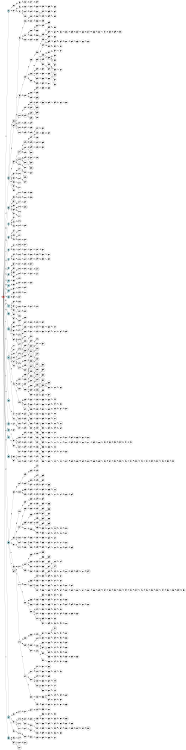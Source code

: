 digraph APTAALF {
__start0 [style = invis, shape = none, label = "", width = 0, height = 0];

rankdir=LR;
size="8,5";

s0 [style="filled", color="black", fillcolor="#ff817b" shape="circle", label="q0"];
s1 [style="rounded,filled", color="black", fillcolor="powderblue" shape="doublecircle", label="q1"];
s2 [style="rounded,filled", color="black", fillcolor="powderblue" shape="doublecircle", label="q2"];
s3 [style="rounded,filled", color="black", fillcolor="powderblue" shape="doublecircle", label="q3"];
s4 [style="filled", color="black", fillcolor="powderblue" shape="circle", label="q4"];
s5 [style="filled", color="black", fillcolor="powderblue" shape="circle", label="q5"];
s6 [style="filled", color="black", fillcolor="powderblue" shape="circle", label="q6"];
s7 [style="filled", color="black", fillcolor="powderblue" shape="circle", label="q7"];
s8 [style="filled", color="black", fillcolor="powderblue" shape="circle", label="q8"];
s9 [style="filled", color="black", fillcolor="powderblue" shape="circle", label="q9"];
s10 [style="filled", color="black", fillcolor="powderblue" shape="circle", label="q10"];
s11 [style="filled", color="black", fillcolor="powderblue" shape="circle", label="q11"];
s12 [style="filled", color="black", fillcolor="powderblue" shape="circle", label="q12"];
s13 [style="filled", color="black", fillcolor="powderblue" shape="circle", label="q13"];
s14 [style="filled", color="black", fillcolor="powderblue" shape="circle", label="q14"];
s15 [style="filled", color="black", fillcolor="powderblue" shape="circle", label="q15"];
s16 [style="filled", color="black", fillcolor="powderblue" shape="circle", label="q16"];
s17 [style="rounded,filled", color="black", fillcolor="powderblue" shape="doublecircle", label="q17"];
s18 [style="filled", color="black", fillcolor="powderblue" shape="circle", label="q18"];
s19 [style="filled", color="black", fillcolor="powderblue" shape="circle", label="q19"];
s20 [style="filled", color="black", fillcolor="powderblue" shape="circle", label="q20"];
s21 [style="filled", color="black", fillcolor="powderblue" shape="circle", label="q21"];
s22 [style="filled", color="black", fillcolor="powderblue" shape="circle", label="q22"];
s23 [style="filled", color="black", fillcolor="powderblue" shape="circle", label="q23"];
s24 [style="filled", color="black", fillcolor="powderblue" shape="circle", label="q24"];
s25 [style="filled", color="black", fillcolor="powderblue" shape="circle", label="q25"];
s26 [style="filled", color="black", fillcolor="white" shape="circle", label="q26"];
s27 [style="filled", color="black", fillcolor="white" shape="circle", label="q27"];
s28 [style="rounded,filled", color="black", fillcolor="white" shape="doublecircle", label="q28"];
s29 [style="rounded,filled", color="black", fillcolor="white" shape="doublecircle", label="q29"];
s30 [style="rounded,filled", color="black", fillcolor="white" shape="doublecircle", label="q30"];
s31 [style="filled", color="black", fillcolor="white" shape="circle", label="q31"];
s32 [style="filled", color="black", fillcolor="white" shape="circle", label="q32"];
s33 [style="filled", color="black", fillcolor="white" shape="circle", label="q33"];
s34 [style="filled", color="black", fillcolor="white" shape="circle", label="q34"];
s35 [style="filled", color="black", fillcolor="white" shape="circle", label="q35"];
s36 [style="filled", color="black", fillcolor="white" shape="circle", label="q36"];
s37 [style="rounded,filled", color="black", fillcolor="white" shape="doublecircle", label="q37"];
s38 [style="filled", color="black", fillcolor="white" shape="circle", label="q38"];
s39 [style="filled", color="black", fillcolor="white" shape="circle", label="q39"];
s40 [style="filled", color="black", fillcolor="white" shape="circle", label="q40"];
s41 [style="filled", color="black", fillcolor="white" shape="circle", label="q41"];
s42 [style="filled", color="black", fillcolor="white" shape="circle", label="q42"];
s43 [style="filled", color="black", fillcolor="white" shape="circle", label="q43"];
s44 [style="filled", color="black", fillcolor="white" shape="circle", label="q44"];
s45 [style="filled", color="black", fillcolor="white" shape="circle", label="q45"];
s46 [style="filled", color="black", fillcolor="white" shape="circle", label="q46"];
s47 [style="filled", color="black", fillcolor="white" shape="circle", label="q47"];
s48 [style="filled", color="black", fillcolor="white" shape="circle", label="q48"];
s49 [style="filled", color="black", fillcolor="white" shape="circle", label="q49"];
s50 [style="filled", color="black", fillcolor="white" shape="circle", label="q50"];
s51 [style="rounded,filled", color="black", fillcolor="white" shape="doublecircle", label="q51"];
s52 [style="filled", color="black", fillcolor="white" shape="circle", label="q52"];
s53 [style="filled", color="black", fillcolor="white" shape="circle", label="q53"];
s54 [style="filled", color="black", fillcolor="white" shape="circle", label="q54"];
s55 [style="filled", color="black", fillcolor="white" shape="circle", label="q55"];
s56 [style="filled", color="black", fillcolor="white" shape="circle", label="q56"];
s57 [style="filled", color="black", fillcolor="white" shape="circle", label="q57"];
s58 [style="filled", color="black", fillcolor="white" shape="circle", label="q58"];
s59 [style="filled", color="black", fillcolor="white" shape="circle", label="q59"];
s60 [style="filled", color="black", fillcolor="white" shape="circle", label="q60"];
s61 [style="filled", color="black", fillcolor="white" shape="circle", label="q61"];
s62 [style="filled", color="black", fillcolor="white" shape="circle", label="q62"];
s63 [style="filled", color="black", fillcolor="white" shape="circle", label="q63"];
s64 [style="filled", color="black", fillcolor="white" shape="circle", label="q64"];
s65 [style="filled", color="black", fillcolor="white" shape="circle", label="q65"];
s66 [style="filled", color="black", fillcolor="white" shape="circle", label="q66"];
s67 [style="filled", color="black", fillcolor="white" shape="circle", label="q67"];
s68 [style="filled", color="black", fillcolor="white" shape="circle", label="q68"];
s69 [style="filled", color="black", fillcolor="white" shape="circle", label="q69"];
s70 [style="filled", color="black", fillcolor="white" shape="circle", label="q70"];
s71 [style="filled", color="black", fillcolor="white" shape="circle", label="q71"];
s72 [style="filled", color="black", fillcolor="white" shape="circle", label="q72"];
s73 [style="filled", color="black", fillcolor="white" shape="circle", label="q73"];
s74 [style="filled", color="black", fillcolor="white" shape="circle", label="q74"];
s75 [style="filled", color="black", fillcolor="white" shape="circle", label="q75"];
s76 [style="filled", color="black", fillcolor="white" shape="circle", label="q76"];
s77 [style="filled", color="black", fillcolor="white" shape="circle", label="q77"];
s78 [style="filled", color="black", fillcolor="white" shape="circle", label="q78"];
s79 [style="filled", color="black", fillcolor="white" shape="circle", label="q79"];
s80 [style="filled", color="black", fillcolor="white" shape="circle", label="q80"];
s81 [style="filled", color="black", fillcolor="white" shape="circle", label="q81"];
s82 [style="filled", color="black", fillcolor="white" shape="circle", label="q82"];
s83 [style="filled", color="black", fillcolor="white" shape="circle", label="q83"];
s84 [style="filled", color="black", fillcolor="white" shape="circle", label="q84"];
s85 [style="filled", color="black", fillcolor="white" shape="circle", label="q85"];
s86 [style="filled", color="black", fillcolor="white" shape="circle", label="q86"];
s87 [style="filled", color="black", fillcolor="white" shape="circle", label="q87"];
s88 [style="filled", color="black", fillcolor="white" shape="circle", label="q88"];
s89 [style="rounded,filled", color="black", fillcolor="white" shape="doublecircle", label="q89"];
s90 [style="filled", color="black", fillcolor="white" shape="circle", label="q90"];
s91 [style="filled", color="black", fillcolor="white" shape="circle", label="q91"];
s92 [style="filled", color="black", fillcolor="white" shape="circle", label="q92"];
s93 [style="filled", color="black", fillcolor="white" shape="circle", label="q93"];
s94 [style="rounded,filled", color="black", fillcolor="white" shape="doublecircle", label="q94"];
s95 [style="filled", color="black", fillcolor="white" shape="circle", label="q95"];
s96 [style="filled", color="black", fillcolor="white" shape="circle", label="q96"];
s97 [style="filled", color="black", fillcolor="white" shape="circle", label="q97"];
s98 [style="filled", color="black", fillcolor="white" shape="circle", label="q98"];
s99 [style="rounded,filled", color="black", fillcolor="white" shape="doublecircle", label="q99"];
s100 [style="rounded,filled", color="black", fillcolor="white" shape="doublecircle", label="q100"];
s101 [style="filled", color="black", fillcolor="white" shape="circle", label="q101"];
s102 [style="filled", color="black", fillcolor="white" shape="circle", label="q102"];
s103 [style="filled", color="black", fillcolor="white" shape="circle", label="q103"];
s104 [style="rounded,filled", color="black", fillcolor="white" shape="doublecircle", label="q104"];
s105 [style="rounded,filled", color="black", fillcolor="white" shape="doublecircle", label="q105"];
s106 [style="filled", color="black", fillcolor="white" shape="circle", label="q106"];
s107 [style="filled", color="black", fillcolor="white" shape="circle", label="q107"];
s108 [style="filled", color="black", fillcolor="white" shape="circle", label="q108"];
s109 [style="filled", color="black", fillcolor="white" shape="circle", label="q109"];
s110 [style="filled", color="black", fillcolor="white" shape="circle", label="q110"];
s111 [style="filled", color="black", fillcolor="white" shape="circle", label="q111"];
s112 [style="filled", color="black", fillcolor="white" shape="circle", label="q112"];
s113 [style="filled", color="black", fillcolor="white" shape="circle", label="q113"];
s114 [style="filled", color="black", fillcolor="white" shape="circle", label="q114"];
s115 [style="filled", color="black", fillcolor="white" shape="circle", label="q115"];
s116 [style="filled", color="black", fillcolor="white" shape="circle", label="q116"];
s117 [style="filled", color="black", fillcolor="white" shape="circle", label="q117"];
s118 [style="filled", color="black", fillcolor="white" shape="circle", label="q118"];
s119 [style="filled", color="black", fillcolor="white" shape="circle", label="q119"];
s120 [style="filled", color="black", fillcolor="white" shape="circle", label="q120"];
s121 [style="filled", color="black", fillcolor="white" shape="circle", label="q121"];
s122 [style="filled", color="black", fillcolor="white" shape="circle", label="q122"];
s123 [style="rounded,filled", color="black", fillcolor="white" shape="doublecircle", label="q123"];
s124 [style="filled", color="black", fillcolor="white" shape="circle", label="q124"];
s125 [style="filled", color="black", fillcolor="white" shape="circle", label="q125"];
s126 [style="filled", color="black", fillcolor="white" shape="circle", label="q126"];
s127 [style="filled", color="black", fillcolor="white" shape="circle", label="q127"];
s128 [style="filled", color="black", fillcolor="white" shape="circle", label="q128"];
s129 [style="filled", color="black", fillcolor="white" shape="circle", label="q129"];
s130 [style="filled", color="black", fillcolor="white" shape="circle", label="q130"];
s131 [style="filled", color="black", fillcolor="white" shape="circle", label="q131"];
s132 [style="filled", color="black", fillcolor="white" shape="circle", label="q132"];
s133 [style="filled", color="black", fillcolor="white" shape="circle", label="q133"];
s134 [style="filled", color="black", fillcolor="white" shape="circle", label="q134"];
s135 [style="filled", color="black", fillcolor="white" shape="circle", label="q135"];
s136 [style="filled", color="black", fillcolor="white" shape="circle", label="q136"];
s137 [style="filled", color="black", fillcolor="white" shape="circle", label="q137"];
s138 [style="filled", color="black", fillcolor="white" shape="circle", label="q138"];
s139 [style="filled", color="black", fillcolor="white" shape="circle", label="q139"];
s140 [style="filled", color="black", fillcolor="white" shape="circle", label="q140"];
s141 [style="filled", color="black", fillcolor="white" shape="circle", label="q141"];
s142 [style="filled", color="black", fillcolor="white" shape="circle", label="q142"];
s143 [style="filled", color="black", fillcolor="white" shape="circle", label="q143"];
s144 [style="filled", color="black", fillcolor="white" shape="circle", label="q144"];
s145 [style="filled", color="black", fillcolor="white" shape="circle", label="q145"];
s146 [style="filled", color="black", fillcolor="white" shape="circle", label="q146"];
s147 [style="filled", color="black", fillcolor="white" shape="circle", label="q147"];
s148 [style="filled", color="black", fillcolor="white" shape="circle", label="q148"];
s149 [style="filled", color="black", fillcolor="white" shape="circle", label="q149"];
s150 [style="filled", color="black", fillcolor="white" shape="circle", label="q150"];
s151 [style="filled", color="black", fillcolor="white" shape="circle", label="q151"];
s152 [style="filled", color="black", fillcolor="white" shape="circle", label="q152"];
s153 [style="filled", color="black", fillcolor="white" shape="circle", label="q153"];
s154 [style="filled", color="black", fillcolor="white" shape="circle", label="q154"];
s155 [style="filled", color="black", fillcolor="white" shape="circle", label="q155"];
s156 [style="filled", color="black", fillcolor="white" shape="circle", label="q156"];
s157 [style="filled", color="black", fillcolor="white" shape="circle", label="q157"];
s158 [style="filled", color="black", fillcolor="white" shape="circle", label="q158"];
s159 [style="filled", color="black", fillcolor="white" shape="circle", label="q159"];
s160 [style="filled", color="black", fillcolor="white" shape="circle", label="q160"];
s161 [style="filled", color="black", fillcolor="white" shape="circle", label="q161"];
s162 [style="filled", color="black", fillcolor="white" shape="circle", label="q162"];
s163 [style="filled", color="black", fillcolor="white" shape="circle", label="q163"];
s164 [style="filled", color="black", fillcolor="white" shape="circle", label="q164"];
s165 [style="filled", color="black", fillcolor="white" shape="circle", label="q165"];
s166 [style="filled", color="black", fillcolor="white" shape="circle", label="q166"];
s167 [style="filled", color="black", fillcolor="white" shape="circle", label="q167"];
s168 [style="filled", color="black", fillcolor="white" shape="circle", label="q168"];
s169 [style="filled", color="black", fillcolor="white" shape="circle", label="q169"];
s170 [style="filled", color="black", fillcolor="white" shape="circle", label="q170"];
s171 [style="filled", color="black", fillcolor="white" shape="circle", label="q171"];
s172 [style="filled", color="black", fillcolor="white" shape="circle", label="q172"];
s173 [style="filled", color="black", fillcolor="white" shape="circle", label="q173"];
s174 [style="filled", color="black", fillcolor="white" shape="circle", label="q174"];
s175 [style="filled", color="black", fillcolor="white" shape="circle", label="q175"];
s176 [style="filled", color="black", fillcolor="white" shape="circle", label="q176"];
s177 [style="filled", color="black", fillcolor="white" shape="circle", label="q177"];
s178 [style="filled", color="black", fillcolor="white" shape="circle", label="q178"];
s179 [style="filled", color="black", fillcolor="white" shape="circle", label="q179"];
s180 [style="filled", color="black", fillcolor="white" shape="circle", label="q180"];
s181 [style="rounded,filled", color="black", fillcolor="white" shape="doublecircle", label="q181"];
s182 [style="filled", color="black", fillcolor="white" shape="circle", label="q182"];
s183 [style="filled", color="black", fillcolor="white" shape="circle", label="q183"];
s184 [style="filled", color="black", fillcolor="white" shape="circle", label="q184"];
s185 [style="filled", color="black", fillcolor="white" shape="circle", label="q185"];
s186 [style="filled", color="black", fillcolor="white" shape="circle", label="q186"];
s187 [style="filled", color="black", fillcolor="white" shape="circle", label="q187"];
s188 [style="filled", color="black", fillcolor="white" shape="circle", label="q188"];
s189 [style="filled", color="black", fillcolor="white" shape="circle", label="q189"];
s190 [style="filled", color="black", fillcolor="white" shape="circle", label="q190"];
s191 [style="filled", color="black", fillcolor="white" shape="circle", label="q191"];
s192 [style="rounded,filled", color="black", fillcolor="white" shape="doublecircle", label="q192"];
s193 [style="filled", color="black", fillcolor="white" shape="circle", label="q193"];
s194 [style="filled", color="black", fillcolor="white" shape="circle", label="q194"];
s195 [style="filled", color="black", fillcolor="white" shape="circle", label="q195"];
s196 [style="rounded,filled", color="black", fillcolor="white" shape="doublecircle", label="q196"];
s197 [style="filled", color="black", fillcolor="white" shape="circle", label="q197"];
s198 [style="filled", color="black", fillcolor="white" shape="circle", label="q198"];
s199 [style="filled", color="black", fillcolor="white" shape="circle", label="q199"];
s200 [style="rounded,filled", color="black", fillcolor="white" shape="doublecircle", label="q200"];
s201 [style="filled", color="black", fillcolor="white" shape="circle", label="q201"];
s202 [style="filled", color="black", fillcolor="white" shape="circle", label="q202"];
s203 [style="rounded,filled", color="black", fillcolor="white" shape="doublecircle", label="q203"];
s204 [style="filled", color="black", fillcolor="white" shape="circle", label="q204"];
s205 [style="filled", color="black", fillcolor="white" shape="circle", label="q205"];
s206 [style="filled", color="black", fillcolor="white" shape="circle", label="q206"];
s207 [style="filled", color="black", fillcolor="white" shape="circle", label="q207"];
s208 [style="rounded,filled", color="black", fillcolor="white" shape="doublecircle", label="q208"];
s209 [style="filled", color="black", fillcolor="white" shape="circle", label="q209"];
s210 [style="filled", color="black", fillcolor="white" shape="circle", label="q210"];
s211 [style="rounded,filled", color="black", fillcolor="white" shape="doublecircle", label="q211"];
s212 [style="filled", color="black", fillcolor="white" shape="circle", label="q212"];
s213 [style="filled", color="black", fillcolor="white" shape="circle", label="q213"];
s214 [style="filled", color="black", fillcolor="white" shape="circle", label="q214"];
s215 [style="filled", color="black", fillcolor="white" shape="circle", label="q215"];
s216 [style="filled", color="black", fillcolor="white" shape="circle", label="q216"];
s217 [style="filled", color="black", fillcolor="white" shape="circle", label="q217"];
s218 [style="filled", color="black", fillcolor="white" shape="circle", label="q218"];
s219 [style="filled", color="black", fillcolor="white" shape="circle", label="q219"];
s220 [style="filled", color="black", fillcolor="white" shape="circle", label="q220"];
s221 [style="filled", color="black", fillcolor="white" shape="circle", label="q221"];
s222 [style="filled", color="black", fillcolor="white" shape="circle", label="q222"];
s223 [style="filled", color="black", fillcolor="white" shape="circle", label="q223"];
s224 [style="filled", color="black", fillcolor="white" shape="circle", label="q224"];
s225 [style="filled", color="black", fillcolor="white" shape="circle", label="q225"];
s226 [style="filled", color="black", fillcolor="white" shape="circle", label="q226"];
s227 [style="filled", color="black", fillcolor="white" shape="circle", label="q227"];
s228 [style="filled", color="black", fillcolor="white" shape="circle", label="q228"];
s229 [style="filled", color="black", fillcolor="white" shape="circle", label="q229"];
s230 [style="rounded,filled", color="black", fillcolor="white" shape="doublecircle", label="q230"];
s231 [style="filled", color="black", fillcolor="white" shape="circle", label="q231"];
s232 [style="filled", color="black", fillcolor="white" shape="circle", label="q232"];
s233 [style="filled", color="black", fillcolor="white" shape="circle", label="q233"];
s234 [style="filled", color="black", fillcolor="white" shape="circle", label="q234"];
s235 [style="filled", color="black", fillcolor="white" shape="circle", label="q235"];
s236 [style="filled", color="black", fillcolor="white" shape="circle", label="q236"];
s237 [style="filled", color="black", fillcolor="white" shape="circle", label="q237"];
s238 [style="filled", color="black", fillcolor="white" shape="circle", label="q238"];
s239 [style="filled", color="black", fillcolor="white" shape="circle", label="q239"];
s240 [style="filled", color="black", fillcolor="white" shape="circle", label="q240"];
s241 [style="filled", color="black", fillcolor="white" shape="circle", label="q241"];
s242 [style="filled", color="black", fillcolor="white" shape="circle", label="q242"];
s243 [style="filled", color="black", fillcolor="white" shape="circle", label="q243"];
s244 [style="filled", color="black", fillcolor="white" shape="circle", label="q244"];
s245 [style="filled", color="black", fillcolor="white" shape="circle", label="q245"];
s246 [style="filled", color="black", fillcolor="white" shape="circle", label="q246"];
s247 [style="filled", color="black", fillcolor="white" shape="circle", label="q247"];
s248 [style="filled", color="black", fillcolor="white" shape="circle", label="q248"];
s249 [style="filled", color="black", fillcolor="white" shape="circle", label="q249"];
s250 [style="filled", color="black", fillcolor="white" shape="circle", label="q250"];
s251 [style="filled", color="black", fillcolor="white" shape="circle", label="q251"];
s252 [style="filled", color="black", fillcolor="white" shape="circle", label="q252"];
s253 [style="filled", color="black", fillcolor="white" shape="circle", label="q253"];
s254 [style="filled", color="black", fillcolor="white" shape="circle", label="q254"];
s255 [style="filled", color="black", fillcolor="white" shape="circle", label="q255"];
s256 [style="filled", color="black", fillcolor="white" shape="circle", label="q256"];
s257 [style="filled", color="black", fillcolor="white" shape="circle", label="q257"];
s258 [style="filled", color="black", fillcolor="white" shape="circle", label="q258"];
s259 [style="rounded,filled", color="black", fillcolor="white" shape="doublecircle", label="q259"];
s260 [style="filled", color="black", fillcolor="white" shape="circle", label="q260"];
s261 [style="filled", color="black", fillcolor="white" shape="circle", label="q261"];
s262 [style="filled", color="black", fillcolor="white" shape="circle", label="q262"];
s263 [style="filled", color="black", fillcolor="white" shape="circle", label="q263"];
s264 [style="filled", color="black", fillcolor="white" shape="circle", label="q264"];
s265 [style="filled", color="black", fillcolor="white" shape="circle", label="q265"];
s266 [style="filled", color="black", fillcolor="white" shape="circle", label="q266"];
s267 [style="filled", color="black", fillcolor="white" shape="circle", label="q267"];
s268 [style="filled", color="black", fillcolor="white" shape="circle", label="q268"];
s269 [style="filled", color="black", fillcolor="white" shape="circle", label="q269"];
s270 [style="filled", color="black", fillcolor="white" shape="circle", label="q270"];
s271 [style="filled", color="black", fillcolor="white" shape="circle", label="q271"];
s272 [style="filled", color="black", fillcolor="white" shape="circle", label="q272"];
s273 [style="filled", color="black", fillcolor="white" shape="circle", label="q273"];
s274 [style="filled", color="black", fillcolor="white" shape="circle", label="q274"];
s275 [style="filled", color="black", fillcolor="white" shape="circle", label="q275"];
s276 [style="rounded,filled", color="black", fillcolor="white" shape="doublecircle", label="q276"];
s277 [style="filled", color="black", fillcolor="white" shape="circle", label="q277"];
s278 [style="filled", color="black", fillcolor="white" shape="circle", label="q278"];
s279 [style="filled", color="black", fillcolor="white" shape="circle", label="q279"];
s280 [style="filled", color="black", fillcolor="white" shape="circle", label="q280"];
s281 [style="filled", color="black", fillcolor="white" shape="circle", label="q281"];
s282 [style="filled", color="black", fillcolor="white" shape="circle", label="q282"];
s283 [style="filled", color="black", fillcolor="white" shape="circle", label="q283"];
s284 [style="filled", color="black", fillcolor="white" shape="circle", label="q284"];
s285 [style="filled", color="black", fillcolor="white" shape="circle", label="q285"];
s286 [style="filled", color="black", fillcolor="white" shape="circle", label="q286"];
s287 [style="filled", color="black", fillcolor="white" shape="circle", label="q287"];
s288 [style="filled", color="black", fillcolor="white" shape="circle", label="q288"];
s289 [style="filled", color="black", fillcolor="white" shape="circle", label="q289"];
s290 [style="rounded,filled", color="black", fillcolor="white" shape="doublecircle", label="q290"];
s291 [style="rounded,filled", color="black", fillcolor="white" shape="doublecircle", label="q291"];
s292 [style="rounded,filled", color="black", fillcolor="white" shape="doublecircle", label="q292"];
s293 [style="rounded,filled", color="black", fillcolor="white" shape="doublecircle", label="q293"];
s294 [style="filled", color="black", fillcolor="white" shape="circle", label="q294"];
s295 [style="filled", color="black", fillcolor="white" shape="circle", label="q295"];
s296 [style="filled", color="black", fillcolor="white" shape="circle", label="q296"];
s297 [style="filled", color="black", fillcolor="white" shape="circle", label="q297"];
s298 [style="rounded,filled", color="black", fillcolor="white" shape="doublecircle", label="q298"];
s299 [style="rounded,filled", color="black", fillcolor="white" shape="doublecircle", label="q299"];
s300 [style="rounded,filled", color="black", fillcolor="white" shape="doublecircle", label="q300"];
s301 [style="rounded,filled", color="black", fillcolor="white" shape="doublecircle", label="q301"];
s302 [style="rounded,filled", color="black", fillcolor="white" shape="doublecircle", label="q302"];
s303 [style="rounded,filled", color="black", fillcolor="white" shape="doublecircle", label="q303"];
s304 [style="filled", color="black", fillcolor="white" shape="circle", label="q304"];
s305 [style="filled", color="black", fillcolor="white" shape="circle", label="q305"];
s306 [style="filled", color="black", fillcolor="white" shape="circle", label="q306"];
s307 [style="filled", color="black", fillcolor="white" shape="circle", label="q307"];
s308 [style="filled", color="black", fillcolor="white" shape="circle", label="q308"];
s309 [style="filled", color="black", fillcolor="white" shape="circle", label="q309"];
s310 [style="rounded,filled", color="black", fillcolor="white" shape="doublecircle", label="q310"];
s311 [style="filled", color="black", fillcolor="white" shape="circle", label="q311"];
s312 [style="filled", color="black", fillcolor="white" shape="circle", label="q312"];
s313 [style="filled", color="black", fillcolor="white" shape="circle", label="q313"];
s314 [style="filled", color="black", fillcolor="white" shape="circle", label="q314"];
s315 [style="filled", color="black", fillcolor="white" shape="circle", label="q315"];
s316 [style="filled", color="black", fillcolor="white" shape="circle", label="q316"];
s317 [style="filled", color="black", fillcolor="white" shape="circle", label="q317"];
s318 [style="filled", color="black", fillcolor="white" shape="circle", label="q318"];
s319 [style="filled", color="black", fillcolor="white" shape="circle", label="q319"];
s320 [style="rounded,filled", color="black", fillcolor="white" shape="doublecircle", label="q320"];
s321 [style="rounded,filled", color="black", fillcolor="white" shape="doublecircle", label="q321"];
s322 [style="filled", color="black", fillcolor="white" shape="circle", label="q322"];
s323 [style="rounded,filled", color="black", fillcolor="white" shape="doublecircle", label="q323"];
s324 [style="rounded,filled", color="black", fillcolor="white" shape="doublecircle", label="q324"];
s325 [style="filled", color="black", fillcolor="white" shape="circle", label="q325"];
s326 [style="filled", color="black", fillcolor="white" shape="circle", label="q326"];
s327 [style="filled", color="black", fillcolor="white" shape="circle", label="q327"];
s328 [style="filled", color="black", fillcolor="white" shape="circle", label="q328"];
s329 [style="filled", color="black", fillcolor="white" shape="circle", label="q329"];
s330 [style="filled", color="black", fillcolor="white" shape="circle", label="q330"];
s331 [style="filled", color="black", fillcolor="white" shape="circle", label="q331"];
s332 [style="filled", color="black", fillcolor="white" shape="circle", label="q332"];
s333 [style="filled", color="black", fillcolor="white" shape="circle", label="q333"];
s334 [style="filled", color="black", fillcolor="white" shape="circle", label="q334"];
s335 [style="filled", color="black", fillcolor="white" shape="circle", label="q335"];
s336 [style="filled", color="black", fillcolor="white" shape="circle", label="q336"];
s337 [style="filled", color="black", fillcolor="white" shape="circle", label="q337"];
s338 [style="filled", color="black", fillcolor="white" shape="circle", label="q338"];
s339 [style="filled", color="black", fillcolor="white" shape="circle", label="q339"];
s340 [style="filled", color="black", fillcolor="white" shape="circle", label="q340"];
s341 [style="filled", color="black", fillcolor="white" shape="circle", label="q341"];
s342 [style="filled", color="black", fillcolor="white" shape="circle", label="q342"];
s343 [style="filled", color="black", fillcolor="white" shape="circle", label="q343"];
s344 [style="filled", color="black", fillcolor="white" shape="circle", label="q344"];
s345 [style="filled", color="black", fillcolor="white" shape="circle", label="q345"];
s346 [style="filled", color="black", fillcolor="white" shape="circle", label="q346"];
s347 [style="filled", color="black", fillcolor="white" shape="circle", label="q347"];
s348 [style="filled", color="black", fillcolor="white" shape="circle", label="q348"];
s349 [style="filled", color="black", fillcolor="white" shape="circle", label="q349"];
s350 [style="filled", color="black", fillcolor="white" shape="circle", label="q350"];
s351 [style="filled", color="black", fillcolor="white" shape="circle", label="q351"];
s352 [style="filled", color="black", fillcolor="white" shape="circle", label="q352"];
s353 [style="filled", color="black", fillcolor="white" shape="circle", label="q353"];
s354 [style="filled", color="black", fillcolor="white" shape="circle", label="q354"];
s355 [style="filled", color="black", fillcolor="white" shape="circle", label="q355"];
s356 [style="filled", color="black", fillcolor="white" shape="circle", label="q356"];
s357 [style="filled", color="black", fillcolor="white" shape="circle", label="q357"];
s358 [style="filled", color="black", fillcolor="white" shape="circle", label="q358"];
s359 [style="filled", color="black", fillcolor="white" shape="circle", label="q359"];
s360 [style="filled", color="black", fillcolor="white" shape="circle", label="q360"];
s361 [style="filled", color="black", fillcolor="white" shape="circle", label="q361"];
s362 [style="filled", color="black", fillcolor="white" shape="circle", label="q362"];
s363 [style="filled", color="black", fillcolor="white" shape="circle", label="q363"];
s364 [style="filled", color="black", fillcolor="white" shape="circle", label="q364"];
s365 [style="filled", color="black", fillcolor="white" shape="circle", label="q365"];
s366 [style="filled", color="black", fillcolor="white" shape="circle", label="q366"];
s367 [style="filled", color="black", fillcolor="white" shape="circle", label="q367"];
s368 [style="filled", color="black", fillcolor="white" shape="circle", label="q368"];
s369 [style="filled", color="black", fillcolor="white" shape="circle", label="q369"];
s370 [style="filled", color="black", fillcolor="white" shape="circle", label="q370"];
s371 [style="filled", color="black", fillcolor="white" shape="circle", label="q371"];
s372 [style="filled", color="black", fillcolor="white" shape="circle", label="q372"];
s373 [style="filled", color="black", fillcolor="white" shape="circle", label="q373"];
s374 [style="filled", color="black", fillcolor="white" shape="circle", label="q374"];
s375 [style="filled", color="black", fillcolor="white" shape="circle", label="q375"];
s376 [style="filled", color="black", fillcolor="white" shape="circle", label="q376"];
s377 [style="filled", color="black", fillcolor="white" shape="circle", label="q377"];
s378 [style="filled", color="black", fillcolor="white" shape="circle", label="q378"];
s379 [style="filled", color="black", fillcolor="white" shape="circle", label="q379"];
s380 [style="filled", color="black", fillcolor="white" shape="circle", label="q380"];
s381 [style="filled", color="black", fillcolor="white" shape="circle", label="q381"];
s382 [style="filled", color="black", fillcolor="white" shape="circle", label="q382"];
s383 [style="filled", color="black", fillcolor="white" shape="circle", label="q383"];
s384 [style="filled", color="black", fillcolor="white" shape="circle", label="q384"];
s385 [style="filled", color="black", fillcolor="white" shape="circle", label="q385"];
s386 [style="filled", color="black", fillcolor="white" shape="circle", label="q386"];
s387 [style="filled", color="black", fillcolor="white" shape="circle", label="q387"];
s388 [style="filled", color="black", fillcolor="white" shape="circle", label="q388"];
s389 [style="filled", color="black", fillcolor="white" shape="circle", label="q389"];
s390 [style="filled", color="black", fillcolor="white" shape="circle", label="q390"];
s391 [style="filled", color="black", fillcolor="white" shape="circle", label="q391"];
s392 [style="filled", color="black", fillcolor="white" shape="circle", label="q392"];
s393 [style="filled", color="black", fillcolor="white" shape="circle", label="q393"];
s394 [style="filled", color="black", fillcolor="white" shape="circle", label="q394"];
s395 [style="filled", color="black", fillcolor="white" shape="circle", label="q395"];
s396 [style="rounded,filled", color="black", fillcolor="white" shape="doublecircle", label="q396"];
s397 [style="filled", color="black", fillcolor="white" shape="circle", label="q397"];
s398 [style="rounded,filled", color="black", fillcolor="white" shape="doublecircle", label="q398"];
s399 [style="rounded,filled", color="black", fillcolor="white" shape="doublecircle", label="q399"];
s400 [style="filled", color="black", fillcolor="white" shape="circle", label="q400"];
s401 [style="filled", color="black", fillcolor="white" shape="circle", label="q401"];
s402 [style="filled", color="black", fillcolor="white" shape="circle", label="q402"];
s403 [style="filled", color="black", fillcolor="white" shape="circle", label="q403"];
s404 [style="filled", color="black", fillcolor="white" shape="circle", label="q404"];
s405 [style="filled", color="black", fillcolor="white" shape="circle", label="q405"];
s406 [style="filled", color="black", fillcolor="white" shape="circle", label="q406"];
s407 [style="filled", color="black", fillcolor="white" shape="circle", label="q407"];
s408 [style="filled", color="black", fillcolor="white" shape="circle", label="q408"];
s409 [style="filled", color="black", fillcolor="white" shape="circle", label="q409"];
s410 [style="rounded,filled", color="black", fillcolor="white" shape="doublecircle", label="q410"];
s411 [style="filled", color="black", fillcolor="white" shape="circle", label="q411"];
s412 [style="filled", color="black", fillcolor="white" shape="circle", label="q412"];
s413 [style="filled", color="black", fillcolor="white" shape="circle", label="q413"];
s414 [style="filled", color="black", fillcolor="white" shape="circle", label="q414"];
s415 [style="filled", color="black", fillcolor="white" shape="circle", label="q415"];
s416 [style="filled", color="black", fillcolor="white" shape="circle", label="q416"];
s417 [style="filled", color="black", fillcolor="white" shape="circle", label="q417"];
s418 [style="rounded,filled", color="black", fillcolor="white" shape="doublecircle", label="q418"];
s419 [style="rounded,filled", color="black", fillcolor="white" shape="doublecircle", label="q419"];
s420 [style="rounded,filled", color="black", fillcolor="white" shape="doublecircle", label="q420"];
s421 [style="rounded,filled", color="black", fillcolor="white" shape="doublecircle", label="q421"];
s422 [style="rounded,filled", color="black", fillcolor="white" shape="doublecircle", label="q422"];
s423 [style="rounded,filled", color="black", fillcolor="white" shape="doublecircle", label="q423"];
s424 [style="rounded,filled", color="black", fillcolor="white" shape="doublecircle", label="q424"];
s425 [style="rounded,filled", color="black", fillcolor="white" shape="doublecircle", label="q425"];
s426 [style="rounded,filled", color="black", fillcolor="white" shape="doublecircle", label="q426"];
s427 [style="filled", color="black", fillcolor="white" shape="circle", label="q427"];
s428 [style="filled", color="black", fillcolor="white" shape="circle", label="q428"];
s429 [style="filled", color="black", fillcolor="white" shape="circle", label="q429"];
s430 [style="filled", color="black", fillcolor="white" shape="circle", label="q430"];
s431 [style="filled", color="black", fillcolor="white" shape="circle", label="q431"];
s432 [style="filled", color="black", fillcolor="white" shape="circle", label="q432"];
s433 [style="filled", color="black", fillcolor="white" shape="circle", label="q433"];
s434 [style="filled", color="black", fillcolor="white" shape="circle", label="q434"];
s435 [style="filled", color="black", fillcolor="white" shape="circle", label="q435"];
s436 [style="filled", color="black", fillcolor="white" shape="circle", label="q436"];
s437 [style="filled", color="black", fillcolor="white" shape="circle", label="q437"];
s438 [style="filled", color="black", fillcolor="white" shape="circle", label="q438"];
s439 [style="filled", color="black", fillcolor="white" shape="circle", label="q439"];
s440 [style="filled", color="black", fillcolor="white" shape="circle", label="q440"];
s441 [style="filled", color="black", fillcolor="white" shape="circle", label="q441"];
s442 [style="filled", color="black", fillcolor="white" shape="circle", label="q442"];
s443 [style="filled", color="black", fillcolor="white" shape="circle", label="q443"];
s444 [style="filled", color="black", fillcolor="white" shape="circle", label="q444"];
s445 [style="filled", color="black", fillcolor="white" shape="circle", label="q445"];
s446 [style="filled", color="black", fillcolor="white" shape="circle", label="q446"];
s447 [style="filled", color="black", fillcolor="white" shape="circle", label="q447"];
s448 [style="filled", color="black", fillcolor="white" shape="circle", label="q448"];
s449 [style="filled", color="black", fillcolor="white" shape="circle", label="q449"];
s450 [style="filled", color="black", fillcolor="white" shape="circle", label="q450"];
s451 [style="filled", color="black", fillcolor="white" shape="circle", label="q451"];
s452 [style="filled", color="black", fillcolor="white" shape="circle", label="q452"];
s453 [style="filled", color="black", fillcolor="white" shape="circle", label="q453"];
s454 [style="filled", color="black", fillcolor="white" shape="circle", label="q454"];
s455 [style="filled", color="black", fillcolor="white" shape="circle", label="q455"];
s456 [style="filled", color="black", fillcolor="white" shape="circle", label="q456"];
s457 [style="filled", color="black", fillcolor="white" shape="circle", label="q457"];
s458 [style="filled", color="black", fillcolor="white" shape="circle", label="q458"];
s459 [style="filled", color="black", fillcolor="white" shape="circle", label="q459"];
s460 [style="filled", color="black", fillcolor="white" shape="circle", label="q460"];
s461 [style="filled", color="black", fillcolor="white" shape="circle", label="q461"];
s462 [style="filled", color="black", fillcolor="white" shape="circle", label="q462"];
s463 [style="filled", color="black", fillcolor="white" shape="circle", label="q463"];
s464 [style="filled", color="black", fillcolor="white" shape="circle", label="q464"];
s465 [style="filled", color="black", fillcolor="white" shape="circle", label="q465"];
s466 [style="filled", color="black", fillcolor="white" shape="circle", label="q466"];
s467 [style="filled", color="black", fillcolor="white" shape="circle", label="q467"];
s468 [style="filled", color="black", fillcolor="white" shape="circle", label="q468"];
s469 [style="filled", color="black", fillcolor="white" shape="circle", label="q469"];
s470 [style="filled", color="black", fillcolor="white" shape="circle", label="q470"];
s471 [style="filled", color="black", fillcolor="white" shape="circle", label="q471"];
s472 [style="filled", color="black", fillcolor="white" shape="circle", label="q472"];
s473 [style="filled", color="black", fillcolor="white" shape="circle", label="q473"];
s474 [style="filled", color="black", fillcolor="white" shape="circle", label="q474"];
s475 [style="filled", color="black", fillcolor="white" shape="circle", label="q475"];
s476 [style="filled", color="black", fillcolor="white" shape="circle", label="q476"];
s477 [style="filled", color="black", fillcolor="white" shape="circle", label="q477"];
s478 [style="filled", color="black", fillcolor="white" shape="circle", label="q478"];
s479 [style="filled", color="black", fillcolor="white" shape="circle", label="q479"];
s480 [style="filled", color="black", fillcolor="white" shape="circle", label="q480"];
s481 [style="filled", color="black", fillcolor="white" shape="circle", label="q481"];
s482 [style="filled", color="black", fillcolor="white" shape="circle", label="q482"];
s483 [style="filled", color="black", fillcolor="white" shape="circle", label="q483"];
s484 [style="filled", color="black", fillcolor="white" shape="circle", label="q484"];
s485 [style="filled", color="black", fillcolor="white" shape="circle", label="q485"];
s486 [style="filled", color="black", fillcolor="white" shape="circle", label="q486"];
s487 [style="filled", color="black", fillcolor="white" shape="circle", label="q487"];
s488 [style="filled", color="black", fillcolor="white" shape="circle", label="q488"];
s489 [style="filled", color="black", fillcolor="white" shape="circle", label="q489"];
s490 [style="filled", color="black", fillcolor="white" shape="circle", label="q490"];
s491 [style="filled", color="black", fillcolor="white" shape="circle", label="q491"];
s492 [style="filled", color="black", fillcolor="white" shape="circle", label="q492"];
s493 [style="filled", color="black", fillcolor="white" shape="circle", label="q493"];
s494 [style="filled", color="black", fillcolor="white" shape="circle", label="q494"];
s495 [style="filled", color="black", fillcolor="white" shape="circle", label="q495"];
s496 [style="filled", color="black", fillcolor="white" shape="circle", label="q496"];
s497 [style="filled", color="black", fillcolor="white" shape="circle", label="q497"];
s498 [style="filled", color="black", fillcolor="white" shape="circle", label="q498"];
s499 [style="filled", color="black", fillcolor="white" shape="circle", label="q499"];
s500 [style="filled", color="black", fillcolor="white" shape="circle", label="q500"];
s501 [style="filled", color="black", fillcolor="white" shape="circle", label="q501"];
s502 [style="filled", color="black", fillcolor="white" shape="circle", label="q502"];
s503 [style="filled", color="black", fillcolor="white" shape="circle", label="q503"];
s504 [style="filled", color="black", fillcolor="white" shape="circle", label="q504"];
s505 [style="filled", color="black", fillcolor="white" shape="circle", label="q505"];
s506 [style="rounded,filled", color="black", fillcolor="white" shape="doublecircle", label="q506"];
s507 [style="filled", color="black", fillcolor="white" shape="circle", label="q507"];
s508 [style="filled", color="black", fillcolor="white" shape="circle", label="q508"];
s509 [style="filled", color="black", fillcolor="white" shape="circle", label="q509"];
s510 [style="filled", color="black", fillcolor="white" shape="circle", label="q510"];
s511 [style="filled", color="black", fillcolor="white" shape="circle", label="q511"];
s512 [style="filled", color="black", fillcolor="white" shape="circle", label="q512"];
s513 [style="filled", color="black", fillcolor="white" shape="circle", label="q513"];
s514 [style="filled", color="black", fillcolor="white" shape="circle", label="q514"];
s515 [style="filled", color="black", fillcolor="white" shape="circle", label="q515"];
s516 [style="filled", color="black", fillcolor="white" shape="circle", label="q516"];
s517 [style="rounded,filled", color="black", fillcolor="white" shape="doublecircle", label="q517"];
s518 [style="rounded,filled", color="black", fillcolor="white" shape="doublecircle", label="q518"];
s519 [style="rounded,filled", color="black", fillcolor="white" shape="doublecircle", label="q519"];
s520 [style="rounded,filled", color="black", fillcolor="white" shape="doublecircle", label="q520"];
s521 [style="rounded,filled", color="black", fillcolor="white" shape="doublecircle", label="q521"];
s522 [style="rounded,filled", color="black", fillcolor="white" shape="doublecircle", label="q522"];
s523 [style="filled", color="black", fillcolor="white" shape="circle", label="q523"];
s524 [style="filled", color="black", fillcolor="white" shape="circle", label="q524"];
s525 [style="filled", color="black", fillcolor="white" shape="circle", label="q525"];
s526 [style="filled", color="black", fillcolor="white" shape="circle", label="q526"];
s527 [style="filled", color="black", fillcolor="white" shape="circle", label="q527"];
s528 [style="filled", color="black", fillcolor="white" shape="circle", label="q528"];
s529 [style="filled", color="black", fillcolor="white" shape="circle", label="q529"];
s530 [style="filled", color="black", fillcolor="white" shape="circle", label="q530"];
s531 [style="filled", color="black", fillcolor="white" shape="circle", label="q531"];
s532 [style="filled", color="black", fillcolor="white" shape="circle", label="q532"];
s533 [style="filled", color="black", fillcolor="white" shape="circle", label="q533"];
s534 [style="filled", color="black", fillcolor="white" shape="circle", label="q534"];
s535 [style="filled", color="black", fillcolor="white" shape="circle", label="q535"];
s536 [style="filled", color="black", fillcolor="white" shape="circle", label="q536"];
s537 [style="filled", color="black", fillcolor="white" shape="circle", label="q537"];
s538 [style="filled", color="black", fillcolor="white" shape="circle", label="q538"];
s539 [style="filled", color="black", fillcolor="white" shape="circle", label="q539"];
s540 [style="filled", color="black", fillcolor="white" shape="circle", label="q540"];
s541 [style="filled", color="black", fillcolor="white" shape="circle", label="q541"];
s542 [style="filled", color="black", fillcolor="white" shape="circle", label="q542"];
s543 [style="filled", color="black", fillcolor="white" shape="circle", label="q543"];
s544 [style="filled", color="black", fillcolor="white" shape="circle", label="q544"];
s545 [style="filled", color="black", fillcolor="white" shape="circle", label="q545"];
s546 [style="filled", color="black", fillcolor="white" shape="circle", label="q546"];
s547 [style="rounded,filled", color="black", fillcolor="white" shape="doublecircle", label="q547"];
s548 [style="rounded,filled", color="black", fillcolor="white" shape="doublecircle", label="q548"];
s549 [style="filled", color="black", fillcolor="white" shape="circle", label="q549"];
s550 [style="filled", color="black", fillcolor="white" shape="circle", label="q550"];
s551 [style="filled", color="black", fillcolor="white" shape="circle", label="q551"];
s552 [style="filled", color="black", fillcolor="white" shape="circle", label="q552"];
s553 [style="filled", color="black", fillcolor="white" shape="circle", label="q553"];
s554 [style="filled", color="black", fillcolor="white" shape="circle", label="q554"];
s555 [style="rounded,filled", color="black", fillcolor="white" shape="doublecircle", label="q555"];
s556 [style="filled", color="black", fillcolor="white" shape="circle", label="q556"];
s557 [style="filled", color="black", fillcolor="white" shape="circle", label="q557"];
s558 [style="filled", color="black", fillcolor="white" shape="circle", label="q558"];
s559 [style="filled", color="black", fillcolor="white" shape="circle", label="q559"];
s560 [style="filled", color="black", fillcolor="white" shape="circle", label="q560"];
s561 [style="filled", color="black", fillcolor="white" shape="circle", label="q561"];
s562 [style="filled", color="black", fillcolor="white" shape="circle", label="q562"];
s563 [style="filled", color="black", fillcolor="white" shape="circle", label="q563"];
s564 [style="filled", color="black", fillcolor="white" shape="circle", label="q564"];
s565 [style="filled", color="black", fillcolor="white" shape="circle", label="q565"];
s566 [style="filled", color="black", fillcolor="white" shape="circle", label="q566"];
s567 [style="filled", color="black", fillcolor="white" shape="circle", label="q567"];
s568 [style="filled", color="black", fillcolor="white" shape="circle", label="q568"];
s569 [style="filled", color="black", fillcolor="white" shape="circle", label="q569"];
s570 [style="filled", color="black", fillcolor="white" shape="circle", label="q570"];
s571 [style="filled", color="black", fillcolor="white" shape="circle", label="q571"];
s572 [style="filled", color="black", fillcolor="white" shape="circle", label="q572"];
s573 [style="filled", color="black", fillcolor="white" shape="circle", label="q573"];
s574 [style="filled", color="black", fillcolor="white" shape="circle", label="q574"];
s575 [style="filled", color="black", fillcolor="white" shape="circle", label="q575"];
s576 [style="filled", color="black", fillcolor="white" shape="circle", label="q576"];
s577 [style="filled", color="black", fillcolor="white" shape="circle", label="q577"];
s578 [style="filled", color="black", fillcolor="white" shape="circle", label="q578"];
s579 [style="filled", color="black", fillcolor="white" shape="circle", label="q579"];
s580 [style="filled", color="black", fillcolor="white" shape="circle", label="q580"];
s581 [style="filled", color="black", fillcolor="white" shape="circle", label="q581"];
s582 [style="filled", color="black", fillcolor="white" shape="circle", label="q582"];
s583 [style="filled", color="black", fillcolor="white" shape="circle", label="q583"];
s584 [style="filled", color="black", fillcolor="white" shape="circle", label="q584"];
s585 [style="filled", color="black", fillcolor="white" shape="circle", label="q585"];
s586 [style="filled", color="black", fillcolor="white" shape="circle", label="q586"];
s587 [style="filled", color="black", fillcolor="white" shape="circle", label="q587"];
s588 [style="filled", color="black", fillcolor="white" shape="circle", label="q588"];
s589 [style="filled", color="black", fillcolor="white" shape="circle", label="q589"];
s590 [style="filled", color="black", fillcolor="white" shape="circle", label="q590"];
s591 [style="filled", color="black", fillcolor="white" shape="circle", label="q591"];
s592 [style="filled", color="black", fillcolor="white" shape="circle", label="q592"];
s593 [style="filled", color="black", fillcolor="white" shape="circle", label="q593"];
s594 [style="filled", color="black", fillcolor="white" shape="circle", label="q594"];
s595 [style="filled", color="black", fillcolor="white" shape="circle", label="q595"];
s596 [style="filled", color="black", fillcolor="white" shape="circle", label="q596"];
s597 [style="filled", color="black", fillcolor="white" shape="circle", label="q597"];
s598 [style="filled", color="black", fillcolor="white" shape="circle", label="q598"];
s599 [style="filled", color="black", fillcolor="white" shape="circle", label="q599"];
s600 [style="filled", color="black", fillcolor="white" shape="circle", label="q600"];
s601 [style="filled", color="black", fillcolor="white" shape="circle", label="q601"];
s602 [style="rounded,filled", color="black", fillcolor="white" shape="doublecircle", label="q602"];
s603 [style="filled", color="black", fillcolor="white" shape="circle", label="q603"];
s604 [style="filled", color="black", fillcolor="white" shape="circle", label="q604"];
s605 [style="filled", color="black", fillcolor="white" shape="circle", label="q605"];
s606 [style="filled", color="black", fillcolor="white" shape="circle", label="q606"];
s607 [style="filled", color="black", fillcolor="white" shape="circle", label="q607"];
s608 [style="filled", color="black", fillcolor="white" shape="circle", label="q608"];
s609 [style="filled", color="black", fillcolor="white" shape="circle", label="q609"];
s610 [style="filled", color="black", fillcolor="white" shape="circle", label="q610"];
s611 [style="filled", color="black", fillcolor="white" shape="circle", label="q611"];
s612 [style="filled", color="black", fillcolor="white" shape="circle", label="q612"];
s613 [style="filled", color="black", fillcolor="white" shape="circle", label="q613"];
s614 [style="filled", color="black", fillcolor="white" shape="circle", label="q614"];
s615 [style="rounded,filled", color="black", fillcolor="white" shape="doublecircle", label="q615"];
s616 [style="filled", color="black", fillcolor="white" shape="circle", label="q616"];
s617 [style="rounded,filled", color="black", fillcolor="white" shape="doublecircle", label="q617"];
s618 [style="filled", color="black", fillcolor="white" shape="circle", label="q618"];
s619 [style="filled", color="black", fillcolor="white" shape="circle", label="q619"];
s620 [style="filled", color="black", fillcolor="white" shape="circle", label="q620"];
s621 [style="filled", color="black", fillcolor="white" shape="circle", label="q621"];
s622 [style="filled", color="black", fillcolor="white" shape="circle", label="q622"];
s623 [style="filled", color="black", fillcolor="white" shape="circle", label="q623"];
s624 [style="filled", color="black", fillcolor="white" shape="circle", label="q624"];
s625 [style="filled", color="black", fillcolor="white" shape="circle", label="q625"];
s626 [style="filled", color="black", fillcolor="white" shape="circle", label="q626"];
s627 [style="filled", color="black", fillcolor="white" shape="circle", label="q627"];
s628 [style="filled", color="black", fillcolor="white" shape="circle", label="q628"];
s629 [style="filled", color="black", fillcolor="white" shape="circle", label="q629"];
s630 [style="filled", color="black", fillcolor="white" shape="circle", label="q630"];
s631 [style="filled", color="black", fillcolor="white" shape="circle", label="q631"];
s632 [style="rounded,filled", color="black", fillcolor="white" shape="doublecircle", label="q632"];
s633 [style="filled", color="black", fillcolor="white" shape="circle", label="q633"];
s634 [style="filled", color="black", fillcolor="white" shape="circle", label="q634"];
s635 [style="rounded,filled", color="black", fillcolor="white" shape="doublecircle", label="q635"];
s636 [style="rounded,filled", color="black", fillcolor="white" shape="doublecircle", label="q636"];
s637 [style="filled", color="black", fillcolor="white" shape="circle", label="q637"];
s638 [style="filled", color="black", fillcolor="white" shape="circle", label="q638"];
s639 [style="rounded,filled", color="black", fillcolor="white" shape="doublecircle", label="q639"];
s640 [style="filled", color="black", fillcolor="white" shape="circle", label="q640"];
s641 [style="filled", color="black", fillcolor="white" shape="circle", label="q641"];
s642 [style="filled", color="black", fillcolor="white" shape="circle", label="q642"];
s643 [style="filled", color="black", fillcolor="white" shape="circle", label="q643"];
s644 [style="filled", color="black", fillcolor="white" shape="circle", label="q644"];
s645 [style="rounded,filled", color="black", fillcolor="white" shape="doublecircle", label="q645"];
s646 [style="filled", color="black", fillcolor="white" shape="circle", label="q646"];
s647 [style="filled", color="black", fillcolor="white" shape="circle", label="q647"];
s648 [style="filled", color="black", fillcolor="white" shape="circle", label="q648"];
s649 [style="filled", color="black", fillcolor="white" shape="circle", label="q649"];
s650 [style="filled", color="black", fillcolor="white" shape="circle", label="q650"];
s651 [style="filled", color="black", fillcolor="white" shape="circle", label="q651"];
s652 [style="filled", color="black", fillcolor="white" shape="circle", label="q652"];
s653 [style="filled", color="black", fillcolor="white" shape="circle", label="q653"];
s654 [style="filled", color="black", fillcolor="white" shape="circle", label="q654"];
s655 [style="filled", color="black", fillcolor="white" shape="circle", label="q655"];
s656 [style="filled", color="black", fillcolor="white" shape="circle", label="q656"];
s657 [style="filled", color="black", fillcolor="white" shape="circle", label="q657"];
s658 [style="filled", color="black", fillcolor="white" shape="circle", label="q658"];
s659 [style="filled", color="black", fillcolor="white" shape="circle", label="q659"];
s660 [style="filled", color="black", fillcolor="white" shape="circle", label="q660"];
s661 [style="filled", color="black", fillcolor="white" shape="circle", label="q661"];
s662 [style="filled", color="black", fillcolor="white" shape="circle", label="q662"];
s663 [style="filled", color="black", fillcolor="white" shape="circle", label="q663"];
s664 [style="filled", color="black", fillcolor="white" shape="circle", label="q664"];
s665 [style="filled", color="black", fillcolor="white" shape="circle", label="q665"];
s666 [style="filled", color="black", fillcolor="white" shape="circle", label="q666"];
s667 [style="rounded,filled", color="black", fillcolor="white" shape="doublecircle", label="q667"];
s668 [style="filled", color="black", fillcolor="white" shape="circle", label="q668"];
s669 [style="filled", color="black", fillcolor="white" shape="circle", label="q669"];
s670 [style="filled", color="black", fillcolor="white" shape="circle", label="q670"];
s671 [style="filled", color="black", fillcolor="white" shape="circle", label="q671"];
s672 [style="filled", color="black", fillcolor="white" shape="circle", label="q672"];
s673 [style="filled", color="black", fillcolor="white" shape="circle", label="q673"];
s674 [style="filled", color="black", fillcolor="white" shape="circle", label="q674"];
s675 [style="filled", color="black", fillcolor="white" shape="circle", label="q675"];
s676 [style="filled", color="black", fillcolor="white" shape="circle", label="q676"];
s677 [style="filled", color="black", fillcolor="white" shape="circle", label="q677"];
s678 [style="filled", color="black", fillcolor="white" shape="circle", label="q678"];
s679 [style="filled", color="black", fillcolor="white" shape="circle", label="q679"];
s680 [style="filled", color="black", fillcolor="white" shape="circle", label="q680"];
s681 [style="filled", color="black", fillcolor="white" shape="circle", label="q681"];
s682 [style="filled", color="black", fillcolor="white" shape="circle", label="q682"];
s683 [style="filled", color="black", fillcolor="white" shape="circle", label="q683"];
s684 [style="filled", color="black", fillcolor="white" shape="circle", label="q684"];
s685 [style="filled", color="black", fillcolor="white" shape="circle", label="q685"];
s686 [style="filled", color="black", fillcolor="white" shape="circle", label="q686"];
s687 [style="filled", color="black", fillcolor="white" shape="circle", label="q687"];
s688 [style="filled", color="black", fillcolor="white" shape="circle", label="q688"];
s689 [style="filled", color="black", fillcolor="white" shape="circle", label="q689"];
s690 [style="filled", color="black", fillcolor="white" shape="circle", label="q690"];
s691 [style="filled", color="black", fillcolor="white" shape="circle", label="q691"];
s692 [style="filled", color="black", fillcolor="white" shape="circle", label="q692"];
s693 [style="filled", color="black", fillcolor="white" shape="circle", label="q693"];
s694 [style="filled", color="black", fillcolor="white" shape="circle", label="q694"];
s695 [style="filled", color="black", fillcolor="white" shape="circle", label="q695"];
s696 [style="rounded,filled", color="black", fillcolor="white" shape="doublecircle", label="q696"];
s697 [style="filled", color="black", fillcolor="white" shape="circle", label="q697"];
s698 [style="filled", color="black", fillcolor="white" shape="circle", label="q698"];
s699 [style="filled", color="black", fillcolor="white" shape="circle", label="q699"];
s700 [style="filled", color="black", fillcolor="white" shape="circle", label="q700"];
s701 [style="filled", color="black", fillcolor="white" shape="circle", label="q701"];
s702 [style="filled", color="black", fillcolor="white" shape="circle", label="q702"];
s703 [style="filled", color="black", fillcolor="white" shape="circle", label="q703"];
s704 [style="filled", color="black", fillcolor="white" shape="circle", label="q704"];
s705 [style="filled", color="black", fillcolor="white" shape="circle", label="q705"];
s706 [style="filled", color="black", fillcolor="white" shape="circle", label="q706"];
s707 [style="rounded,filled", color="black", fillcolor="white" shape="doublecircle", label="q707"];
s708 [style="filled", color="black", fillcolor="white" shape="circle", label="q708"];
s709 [style="filled", color="black", fillcolor="white" shape="circle", label="q709"];
s710 [style="filled", color="black", fillcolor="white" shape="circle", label="q710"];
s711 [style="filled", color="black", fillcolor="white" shape="circle", label="q711"];
s712 [style="filled", color="black", fillcolor="white" shape="circle", label="q712"];
s713 [style="filled", color="black", fillcolor="white" shape="circle", label="q713"];
s714 [style="filled", color="black", fillcolor="white" shape="circle", label="q714"];
s715 [style="filled", color="black", fillcolor="white" shape="circle", label="q715"];
s716 [style="rounded,filled", color="black", fillcolor="white" shape="doublecircle", label="q716"];
s717 [style="filled", color="black", fillcolor="white" shape="circle", label="q717"];
s718 [style="rounded,filled", color="black", fillcolor="white" shape="doublecircle", label="q718"];
s719 [style="filled", color="black", fillcolor="white" shape="circle", label="q719"];
s720 [style="filled", color="black", fillcolor="white" shape="circle", label="q720"];
s721 [style="filled", color="black", fillcolor="white" shape="circle", label="q721"];
s722 [style="filled", color="black", fillcolor="white" shape="circle", label="q722"];
s723 [style="filled", color="black", fillcolor="white" shape="circle", label="q723"];
s724 [style="rounded,filled", color="black", fillcolor="white" shape="doublecircle", label="q724"];
s725 [style="filled", color="black", fillcolor="white" shape="circle", label="q725"];
s726 [style="filled", color="black", fillcolor="white" shape="circle", label="q726"];
s727 [style="filled", color="black", fillcolor="white" shape="circle", label="q727"];
s728 [style="filled", color="black", fillcolor="white" shape="circle", label="q728"];
s729 [style="filled", color="black", fillcolor="white" shape="circle", label="q729"];
s730 [style="filled", color="black", fillcolor="white" shape="circle", label="q730"];
s731 [style="filled", color="black", fillcolor="white" shape="circle", label="q731"];
s732 [style="filled", color="black", fillcolor="white" shape="circle", label="q732"];
s733 [style="filled", color="black", fillcolor="white" shape="circle", label="q733"];
s734 [style="filled", color="black", fillcolor="white" shape="circle", label="q734"];
s735 [style="filled", color="black", fillcolor="white" shape="circle", label="q735"];
s736 [style="filled", color="black", fillcolor="white" shape="circle", label="q736"];
s737 [style="rounded,filled", color="black", fillcolor="white" shape="doublecircle", label="q737"];
s738 [style="filled", color="black", fillcolor="white" shape="circle", label="q738"];
s739 [style="filled", color="black", fillcolor="white" shape="circle", label="q739"];
s740 [style="filled", color="black", fillcolor="white" shape="circle", label="q740"];
s741 [style="filled", color="black", fillcolor="white" shape="circle", label="q741"];
s742 [style="filled", color="black", fillcolor="white" shape="circle", label="q742"];
s743 [style="filled", color="black", fillcolor="white" shape="circle", label="q743"];
s744 [style="filled", color="black", fillcolor="white" shape="circle", label="q744"];
s745 [style="filled", color="black", fillcolor="white" shape="circle", label="q745"];
s746 [style="rounded,filled", color="black", fillcolor="white" shape="doublecircle", label="q746"];
s747 [style="filled", color="black", fillcolor="white" shape="circle", label="q747"];
s748 [style="filled", color="black", fillcolor="white" shape="circle", label="q748"];
s749 [style="filled", color="black", fillcolor="white" shape="circle", label="q749"];
s750 [style="filled", color="black", fillcolor="white" shape="circle", label="q750"];
s751 [style="filled", color="black", fillcolor="white" shape="circle", label="q751"];
s752 [style="filled", color="black", fillcolor="white" shape="circle", label="q752"];
s753 [style="filled", color="black", fillcolor="white" shape="circle", label="q753"];
s754 [style="filled", color="black", fillcolor="white" shape="circle", label="q754"];
s755 [style="filled", color="black", fillcolor="white" shape="circle", label="q755"];
s756 [style="filled", color="black", fillcolor="white" shape="circle", label="q756"];
s757 [style="filled", color="black", fillcolor="white" shape="circle", label="q757"];
s758 [style="filled", color="black", fillcolor="white" shape="circle", label="q758"];
s759 [style="filled", color="black", fillcolor="white" shape="circle", label="q759"];
s760 [style="filled", color="black", fillcolor="white" shape="circle", label="q760"];
s761 [style="filled", color="black", fillcolor="white" shape="circle", label="q761"];
s762 [style="filled", color="black", fillcolor="white" shape="circle", label="q762"];
s763 [style="filled", color="black", fillcolor="white" shape="circle", label="q763"];
s764 [style="filled", color="black", fillcolor="white" shape="circle", label="q764"];
s765 [style="filled", color="black", fillcolor="white" shape="circle", label="q765"];
s766 [style="filled", color="black", fillcolor="white" shape="circle", label="q766"];
s767 [style="filled", color="black", fillcolor="white" shape="circle", label="q767"];
s768 [style="rounded,filled", color="black", fillcolor="white" shape="doublecircle", label="q768"];
s769 [style="filled", color="black", fillcolor="white" shape="circle", label="q769"];
s770 [style="filled", color="black", fillcolor="white" shape="circle", label="q770"];
s771 [style="filled", color="black", fillcolor="white" shape="circle", label="q771"];
s772 [style="filled", color="black", fillcolor="white" shape="circle", label="q772"];
s773 [style="filled", color="black", fillcolor="white" shape="circle", label="q773"];
s774 [style="filled", color="black", fillcolor="white" shape="circle", label="q774"];
s775 [style="filled", color="black", fillcolor="white" shape="circle", label="q775"];
s776 [style="filled", color="black", fillcolor="white" shape="circle", label="q776"];
s777 [style="filled", color="black", fillcolor="white" shape="circle", label="q777"];
s778 [style="filled", color="black", fillcolor="white" shape="circle", label="q778"];
s779 [style="filled", color="black", fillcolor="white" shape="circle", label="q779"];
s780 [style="filled", color="black", fillcolor="white" shape="circle", label="q780"];
s781 [style="filled", color="black", fillcolor="white" shape="circle", label="q781"];
s782 [style="filled", color="black", fillcolor="white" shape="circle", label="q782"];
s783 [style="filled", color="black", fillcolor="white" shape="circle", label="q783"];
s784 [style="filled", color="black", fillcolor="white" shape="circle", label="q784"];
s785 [style="filled", color="black", fillcolor="white" shape="circle", label="q785"];
s786 [style="filled", color="black", fillcolor="white" shape="circle", label="q786"];
s787 [style="filled", color="black", fillcolor="white" shape="circle", label="q787"];
s788 [style="filled", color="black", fillcolor="white" shape="circle", label="q788"];
s789 [style="filled", color="black", fillcolor="white" shape="circle", label="q789"];
s790 [style="filled", color="black", fillcolor="white" shape="circle", label="q790"];
s791 [style="filled", color="black", fillcolor="white" shape="circle", label="q791"];
s792 [style="filled", color="black", fillcolor="white" shape="circle", label="q792"];
s793 [style="filled", color="black", fillcolor="white" shape="circle", label="q793"];
s794 [style="filled", color="black", fillcolor="white" shape="circle", label="q794"];
s795 [style="filled", color="black", fillcolor="white" shape="circle", label="q795"];
s796 [style="filled", color="black", fillcolor="white" shape="circle", label="q796"];
s797 [style="filled", color="black", fillcolor="white" shape="circle", label="q797"];
s798 [style="filled", color="black", fillcolor="white" shape="circle", label="q798"];
s799 [style="filled", color="black", fillcolor="white" shape="circle", label="q799"];
s800 [style="filled", color="black", fillcolor="white" shape="circle", label="q800"];
s801 [style="filled", color="black", fillcolor="white" shape="circle", label="q801"];
s802 [style="filled", color="black", fillcolor="white" shape="circle", label="q802"];
s803 [style="filled", color="black", fillcolor="white" shape="circle", label="q803"];
s804 [style="filled", color="black", fillcolor="white" shape="circle", label="q804"];
s805 [style="filled", color="black", fillcolor="white" shape="circle", label="q805"];
s806 [style="filled", color="black", fillcolor="white" shape="circle", label="q806"];
s807 [style="filled", color="black", fillcolor="white" shape="circle", label="q807"];
s808 [style="filled", color="black", fillcolor="white" shape="circle", label="q808"];
s809 [style="filled", color="black", fillcolor="white" shape="circle", label="q809"];
s810 [style="filled", color="black", fillcolor="white" shape="circle", label="q810"];
s811 [style="filled", color="black", fillcolor="white" shape="circle", label="q811"];
s812 [style="filled", color="black", fillcolor="white" shape="circle", label="q812"];
s813 [style="filled", color="black", fillcolor="white" shape="circle", label="q813"];
s814 [style="filled", color="black", fillcolor="white" shape="circle", label="q814"];
s815 [style="filled", color="black", fillcolor="white" shape="circle", label="q815"];
s816 [style="filled", color="black", fillcolor="white" shape="circle", label="q816"];
s817 [style="filled", color="black", fillcolor="white" shape="circle", label="q817"];
s818 [style="filled", color="black", fillcolor="white" shape="circle", label="q818"];
s819 [style="filled", color="black", fillcolor="white" shape="circle", label="q819"];
s820 [style="rounded,filled", color="black", fillcolor="white" shape="doublecircle", label="q820"];
s821 [style="filled", color="black", fillcolor="white" shape="circle", label="q821"];
s822 [style="filled", color="black", fillcolor="white" shape="circle", label="q822"];
s823 [style="filled", color="black", fillcolor="white" shape="circle", label="q823"];
s824 [style="filled", color="black", fillcolor="white" shape="circle", label="q824"];
s825 [style="filled", color="black", fillcolor="white" shape="circle", label="q825"];
s826 [style="filled", color="black", fillcolor="white" shape="circle", label="q826"];
s827 [style="filled", color="black", fillcolor="white" shape="circle", label="q827"];
s828 [style="filled", color="black", fillcolor="white" shape="circle", label="q828"];
s829 [style="filled", color="black", fillcolor="white" shape="circle", label="q829"];
s830 [style="filled", color="black", fillcolor="white" shape="circle", label="q830"];
s831 [style="filled", color="black", fillcolor="white" shape="circle", label="q831"];
s832 [style="filled", color="black", fillcolor="white" shape="circle", label="q832"];
s833 [style="filled", color="black", fillcolor="white" shape="circle", label="q833"];
s834 [style="filled", color="black", fillcolor="white" shape="circle", label="q834"];
s835 [style="filled", color="black", fillcolor="white" shape="circle", label="q835"];
s836 [style="rounded,filled", color="black", fillcolor="white" shape="doublecircle", label="q836"];
s837 [style="filled", color="black", fillcolor="white" shape="circle", label="q837"];
s838 [style="filled", color="black", fillcolor="white" shape="circle", label="q838"];
s839 [style="filled", color="black", fillcolor="white" shape="circle", label="q839"];
s840 [style="filled", color="black", fillcolor="white" shape="circle", label="q840"];
s841 [style="filled", color="black", fillcolor="white" shape="circle", label="q841"];
s842 [style="filled", color="black", fillcolor="white" shape="circle", label="q842"];
s843 [style="filled", color="black", fillcolor="white" shape="circle", label="q843"];
s844 [style="filled", color="black", fillcolor="white" shape="circle", label="q844"];
s845 [style="filled", color="black", fillcolor="white" shape="circle", label="q845"];
s846 [style="filled", color="black", fillcolor="white" shape="circle", label="q846"];
s847 [style="filled", color="black", fillcolor="white" shape="circle", label="q847"];
s848 [style="filled", color="black", fillcolor="white" shape="circle", label="q848"];
s849 [style="filled", color="black", fillcolor="white" shape="circle", label="q849"];
s850 [style="filled", color="black", fillcolor="white" shape="circle", label="q850"];
s851 [style="filled", color="black", fillcolor="white" shape="circle", label="q851"];
s852 [style="filled", color="black", fillcolor="white" shape="circle", label="q852"];
s853 [style="filled", color="black", fillcolor="white" shape="circle", label="q853"];
s854 [style="filled", color="black", fillcolor="white" shape="circle", label="q854"];
s855 [style="filled", color="black", fillcolor="white" shape="circle", label="q855"];
s856 [style="filled", color="black", fillcolor="white" shape="circle", label="q856"];
s857 [style="filled", color="black", fillcolor="white" shape="circle", label="q857"];
s858 [style="filled", color="black", fillcolor="white" shape="circle", label="q858"];
s859 [style="filled", color="black", fillcolor="white" shape="circle", label="q859"];
s860 [style="filled", color="black", fillcolor="white" shape="circle", label="q860"];
s861 [style="filled", color="black", fillcolor="white" shape="circle", label="q861"];
s862 [style="filled", color="black", fillcolor="white" shape="circle", label="q862"];
s863 [style="filled", color="black", fillcolor="white" shape="circle", label="q863"];
s864 [style="filled", color="black", fillcolor="white" shape="circle", label="q864"];
s865 [style="filled", color="black", fillcolor="white" shape="circle", label="q865"];
s866 [style="filled", color="black", fillcolor="white" shape="circle", label="q866"];
s867 [style="filled", color="black", fillcolor="white" shape="circle", label="q867"];
s868 [style="filled", color="black", fillcolor="white" shape="circle", label="q868"];
s869 [style="filled", color="black", fillcolor="white" shape="circle", label="q869"];
s870 [style="filled", color="black", fillcolor="white" shape="circle", label="q870"];
s871 [style="filled", color="black", fillcolor="white" shape="circle", label="q871"];
s872 [style="filled", color="black", fillcolor="white" shape="circle", label="q872"];
s873 [style="filled", color="black", fillcolor="white" shape="circle", label="q873"];
s874 [style="filled", color="black", fillcolor="white" shape="circle", label="q874"];
s875 [style="filled", color="black", fillcolor="white" shape="circle", label="q875"];
s876 [style="filled", color="black", fillcolor="white" shape="circle", label="q876"];
s877 [style="filled", color="black", fillcolor="white" shape="circle", label="q877"];
s878 [style="filled", color="black", fillcolor="white" shape="circle", label="q878"];
s879 [style="rounded,filled", color="black", fillcolor="white" shape="doublecircle", label="q879"];
s880 [style="filled", color="black", fillcolor="white" shape="circle", label="q880"];
s881 [style="filled", color="black", fillcolor="white" shape="circle", label="q881"];
s882 [style="rounded,filled", color="black", fillcolor="white" shape="doublecircle", label="q882"];
s883 [style="filled", color="black", fillcolor="white" shape="circle", label="q883"];
s884 [style="filled", color="black", fillcolor="white" shape="circle", label="q884"];
s885 [style="filled", color="black", fillcolor="white" shape="circle", label="q885"];
s886 [style="filled", color="black", fillcolor="white" shape="circle", label="q886"];
s887 [style="filled", color="black", fillcolor="white" shape="circle", label="q887"];
s888 [style="filled", color="black", fillcolor="white" shape="circle", label="q888"];
s889 [style="filled", color="black", fillcolor="white" shape="circle", label="q889"];
s890 [style="filled", color="black", fillcolor="white" shape="circle", label="q890"];
s891 [style="filled", color="black", fillcolor="white" shape="circle", label="q891"];
s892 [style="filled", color="black", fillcolor="white" shape="circle", label="q892"];
s893 [style="filled", color="black", fillcolor="white" shape="circle", label="q893"];
s894 [style="filled", color="black", fillcolor="white" shape="circle", label="q894"];
s895 [style="filled", color="black", fillcolor="white" shape="circle", label="q895"];
s896 [style="filled", color="black", fillcolor="white" shape="circle", label="q896"];
s897 [style="filled", color="black", fillcolor="white" shape="circle", label="q897"];
s898 [style="filled", color="black", fillcolor="white" shape="circle", label="q898"];
s899 [style="filled", color="black", fillcolor="white" shape="circle", label="q899"];
s900 [style="filled", color="black", fillcolor="white" shape="circle", label="q900"];
s901 [style="filled", color="black", fillcolor="white" shape="circle", label="q901"];
s902 [style="filled", color="black", fillcolor="white" shape="circle", label="q902"];
s903 [style="filled", color="black", fillcolor="white" shape="circle", label="q903"];
s904 [style="filled", color="black", fillcolor="white" shape="circle", label="q904"];
s905 [style="filled", color="black", fillcolor="white" shape="circle", label="q905"];
s906 [style="filled", color="black", fillcolor="white" shape="circle", label="q906"];
s907 [style="filled", color="black", fillcolor="white" shape="circle", label="q907"];
s908 [style="filled", color="black", fillcolor="white" shape="circle", label="q908"];
s909 [style="filled", color="black", fillcolor="white" shape="circle", label="q909"];
s910 [style="filled", color="black", fillcolor="white" shape="circle", label="q910"];
s911 [style="filled", color="black", fillcolor="white" shape="circle", label="q911"];
s912 [style="filled", color="black", fillcolor="white" shape="circle", label="q912"];
s913 [style="filled", color="black", fillcolor="white" shape="circle", label="q913"];
s914 [style="filled", color="black", fillcolor="white" shape="circle", label="q914"];
s915 [style="filled", color="black", fillcolor="white" shape="circle", label="q915"];
s916 [style="filled", color="black", fillcolor="white" shape="circle", label="q916"];
s917 [style="filled", color="black", fillcolor="white" shape="circle", label="q917"];
s918 [style="filled", color="black", fillcolor="white" shape="circle", label="q918"];
s919 [style="filled", color="black", fillcolor="white" shape="circle", label="q919"];
s920 [style="filled", color="black", fillcolor="white" shape="circle", label="q920"];
s921 [style="filled", color="black", fillcolor="white" shape="circle", label="q921"];
s922 [style="filled", color="black", fillcolor="white" shape="circle", label="q922"];
s923 [style="filled", color="black", fillcolor="white" shape="circle", label="q923"];
s924 [style="filled", color="black", fillcolor="white" shape="circle", label="q924"];
s925 [style="filled", color="black", fillcolor="white" shape="circle", label="q925"];
s926 [style="filled", color="black", fillcolor="white" shape="circle", label="q926"];
s927 [style="filled", color="black", fillcolor="white" shape="circle", label="q927"];
s928 [style="filled", color="black", fillcolor="white" shape="circle", label="q928"];
s929 [style="filled", color="black", fillcolor="white" shape="circle", label="q929"];
s930 [style="filled", color="black", fillcolor="white" shape="circle", label="q930"];
subgraph cluster_main { 
	graph [pad=".75", ranksep="0.15", nodesep="0.15"];
	 style=invis; 
	__start0 -> s0 [penwidth=2];
}
s0 -> s1 [label="0"];
s0 -> s2 [label="2"];
s0 -> s3 [label="3"];
s0 -> s4 [label="6"];
s0 -> s5 [label="7"];
s0 -> s6 [label="8"];
s0 -> s7 [label="9"];
s0 -> s8 [label="b"];
s0 -> s9 [label="c"];
s0 -> s10 [label="g"];
s0 -> s11 [label="h"];
s0 -> s12 [label="j"];
s0 -> s13 [label="k"];
s0 -> s14 [label="m"];
s0 -> s15 [label="p"];
s0 -> s16 [label="q"];
s0 -> s17 [label="r"];
s0 -> s18 [label="s"];
s0 -> s19 [label="t"];
s0 -> s20 [label="u"];
s0 -> s21 [label="v"];
s0 -> s22 [label="w"];
s0 -> s23 [label="x"];
s0 -> s24 [label="y"];
s0 -> s25 [label="z"];
s1 -> s26 [label="1"];
s1 -> s27 [label="2"];
s2 -> s28 [label="0"];
s2 -> s29 [label="3"];
s2 -> s30 [label="6"];
s2 -> s31 [label="7"];
s2 -> s32 [label="j"];
s2 -> s33 [label="k"];
s2 -> s34 [label="m"];
s2 -> s35 [label="r"];
s3 -> s36 [label="1"];
s3 -> s37 [label="2"];
s3 -> s38 [label="6"];
s3 -> s39 [label="7"];
s3 -> s40 [label="k"];
s4 -> s41 [label="2"];
s4 -> s42 [label="3"];
s4 -> s43 [label="k"];
s5 -> s44 [label="2"];
s5 -> s45 [label="3"];
s5 -> s46 [label="6"];
s6 -> s47 [label="2"];
s6 -> s48 [label="d"];
s7 -> s49 [label="3"];
s7 -> s50 [label="d"];
s8 -> s51 [label="8"];
s9 -> s52 [label="3"];
s9 -> s53 [label="9"];
s9 -> s54 [label="b"];
s10 -> s55 [label="u"];
s11 -> s56 [label="k"];
s12 -> s57 [label="m"];
s13 -> s58 [label="7"];
s13 -> s59 [label="q"];
s14 -> s60 [label="j"];
s14 -> s61 [label="k"];
s14 -> s62 [label="q"];
s14 -> s63 [label="v"];
s15 -> s64 [label="r"];
s16 -> s65 [label="6"];
s16 -> s66 [label="7"];
s16 -> s67 [label="k"];
s16 -> s68 [label="m"];
s16 -> s69 [label="w"];
s17 -> s70 [label="2"];
s17 -> s71 [label="7"];
s17 -> s72 [label="9"];
s17 -> s73 [label="k"];
s17 -> s74 [label="m"];
s17 -> s75 [label="p"];
s17 -> s76 [label="q"];
s17 -> s77 [label="x"];
s18 -> s78 [label="k"];
s19 -> s79 [label="v"];
s20 -> s80 [label="s"];
s20 -> s81 [label="v"];
s21 -> s82 [label="w"];
s22 -> s83 [label="q"];
s22 -> s84 [label="x"];
s23 -> s85 [label="q"];
s23 -> s86 [label="r"];
s23 -> s87 [label="s"];
s23 -> s88 [label="w"];
s23 -> s89 [label="z"];
s24 -> s90 [label="t"];
s24 -> s91 [label="v"];
s24 -> s92 [label="w"];
s25 -> s93 [label="p"];
s25 -> s94 [label="x"];
s26 -> s95 [label="3"];
s27 -> s96 [label="3"];
s27 -> s97 [label="8"];
s29 -> s98 [label="1"];
s29 -> s99 [label="6"];
s29 -> s100 [label="7"];
s29 -> s101 [label="d"];
s29 -> s102 [label="k"];
s29 -> s103 [label="t"];
s30 -> s104 [label="7"];
s30 -> s105 [label="k"];
s30 -> s106 [label="m"];
s31 -> s107 [label="m"];
s31 -> s108 [label="q"];
s32 -> s109 [label="n"];
s33 -> s110 [label="r"];
s34 -> s111 [label="q"];
s36 -> s112 [label="2"];
s36 -> s113 [label="8"];
s38 -> s114 [label="m"];
s39 -> s115 [label="m"];
s39 -> s116 [label="q"];
s40 -> s117 [label="q"];
s42 -> s118 [label="2"];
s43 -> s119 [label="m"];
s45 -> s120 [label="2"];
s46 -> s121 [label="2"];
s46 -> s122 [label="3"];
s47 -> s123 [label="0"];
s48 -> s124 [label="7"];
s49 -> s125 [label="9"];
s50 -> s126 [label="e"];
s51 -> s127 [label="2"];
s53 -> s128 [label="8"];
s54 -> s129 [label="8"];
s55 -> s130 [label="v"];
s56 -> s131 [label="m"];
s57 -> s132 [label="t"];
s58 -> s133 [label="3"];
s59 -> s134 [label="r"];
s60 -> s135 [label="m"];
s61 -> s136 [label="7"];
s61 -> s137 [label="e"];
s62 -> s138 [label="r"];
s64 -> s139 [label="x"];
s66 -> s140 [label="2"];
s67 -> s141 [label="6"];
s68 -> s142 [label="k"];
s69 -> s143 [label="m"];
s69 -> s144 [label="q"];
s73 -> s145 [label="6"];
s74 -> s146 [label="6"];
s74 -> s147 [label="7"];
s74 -> s148 [label="e"];
s74 -> s149 [label="k"];
s76 -> s150 [label="k"];
s76 -> s151 [label="m"];
s76 -> s152 [label="t"];
s76 -> s153 [label="w"];
s77 -> s154 [label="q"];
s77 -> s155 [label="r"];
s78 -> s156 [label="s"];
s79 -> s157 [label="q"];
s81 -> s158 [label="t"];
s81 -> s159 [label="u"];
s81 -> s160 [label="y"];
s82 -> s161 [label="t"];
s83 -> s162 [label="t"];
s83 -> s163 [label="w"];
s85 -> s164 [label="m"];
s85 -> s165 [label="w"];
s86 -> s166 [label="m"];
s86 -> s167 [label="q"];
s86 -> s168 [label="w"];
s86 -> s169 [label="x"];
s87 -> s170 [label="e"];
s88 -> s171 [label="m"];
s88 -> s172 [label="q"];
s88 -> s173 [label="t"];
s90 -> s174 [label="m"];
s91 -> s175 [label="t"];
s91 -> s176 [label="u"];
s91 -> s177 [label="y"];
s92 -> s178 [label="t"];
s93 -> s179 [label="r"];
s94 -> s180 [label="r"];
s94 -> s181 [label="z"];
s95 -> s182 [label="9"];
s96 -> s183 [label="6"];
s97 -> s184 [label="9"];
s97 -> s185 [label="b"];
s98 -> s186 [label="0"];
s98 -> s187 [label="2"];
s98 -> s188 [label="3"];
s99 -> s189 [label="7"];
s99 -> s190 [label="k"];
s100 -> s191 [label="k"];
s100 -> s192 [label="m"];
s101 -> s193 [label="s"];
s102 -> s194 [label="m"];
s103 -> s195 [label="w"];
s104 -> s196 [label="k"];
s104 -> s197 [label="m"];
s104 -> s198 [label="q"];
s105 -> s199 [label="m"];
s105 -> s200 [label="q"];
s106 -> s201 [label="q"];
s107 -> s202 [label="q"];
s107 -> s203 [label="r"];
s109 -> s204 [label="p"];
s112 -> s205 [label="9"];
s113 -> s206 [label="9"];
s114 -> s207 [label="r"];
s115 -> s208 [label="r"];
s119 -> s209 [label="r"];
s122 -> s210 [label="2"];
s123 -> s211 [label="2"];
s124 -> s212 [label="s"];
s125 -> s213 [label="d"];
s126 -> s214 [label="s"];
s127 -> s215 [label="0"];
s128 -> s216 [label="2"];
s129 -> s217 [label="2"];
s131 -> s218 [label="q"];
s132 -> s219 [label="v"];
s133 -> s220 [label="2"];
s136 -> s221 [label="6"];
s137 -> s222 [label="d"];
s139 -> s223 [label="z"];
s142 -> s224 [label="7"];
s143 -> s225 [label="k"];
s144 -> s226 [label="m"];
s145 -> s227 [label="3"];
s146 -> s228 [label="2"];
s147 -> s229 [label="2"];
s147 -> s230 [label="3"];
s147 -> s231 [label="6"];
s148 -> s232 [label="3"];
s149 -> s233 [label="6"];
s149 -> s234 [label="7"];
s150 -> s235 [label="6"];
s150 -> s236 [label="7"];
s151 -> s237 [label="7"];
s151 -> s238 [label="k"];
s153 -> s239 [label="m"];
s153 -> s240 [label="q"];
s153 -> s241 [label="t"];
s154 -> s242 [label="m"];
s155 -> s243 [label="q"];
s156 -> s244 [label="k"];
s157 -> s245 [label="r"];
s158 -> s246 [label="m"];
s158 -> s247 [label="s"];
s159 -> s248 [label="g"];
s160 -> s249 [label="v"];
s161 -> s250 [label="m"];
s162 -> s251 [label="s"];
s163 -> s252 [label="q"];
s164 -> s253 [label="7"];
s164 -> s254 [label="k"];
s165 -> s255 [label="m"];
s165 -> s256 [label="q"];
s166 -> s257 [label="k"];
s167 -> s258 [label="k"];
s167 -> s259 [label="m"];
s167 -> s260 [label="w"];
s168 -> s261 [label="t"];
s169 -> s262 [label="r"];
s170 -> s263 [label="3"];
s171 -> s264 [label="k"];
s171 -> s265 [label="t"];
s172 -> s266 [label="m"];
s172 -> s267 [label="w"];
s173 -> s268 [label="k"];
s173 -> s269 [label="m"];
s173 -> s270 [label="s"];
s174 -> s271 [label="k"];
s175 -> s272 [label="m"];
s175 -> s273 [label="v"];
s177 -> s274 [label="v"];
s178 -> s275 [label="m"];
s180 -> s276 [label="p"];
s182 -> s277 [label="8"];
s183 -> s278 [label="7"];
s184 -> s279 [label="3"];
s186 -> s280 [label="2"];
s186 -> s281 [label="8"];
s187 -> s282 [label="8"];
s187 -> s283 [label="9"];
s188 -> s284 [label="2"];
s189 -> s285 [label="e"];
s189 -> s286 [label="k"];
s189 -> s287 [label="m"];
s190 -> s288 [label="m"];
s190 -> s289 [label="q"];
s191 -> s290 [label="m"];
s191 -> s291 [label="q"];
s192 -> s292 [label="q"];
s192 -> s293 [label="r"];
s193 -> s294 [label="z"];
s194 -> s295 [label="r"];
s195 -> s296 [label="x"];
s196 -> s297 [label="m"];
s196 -> s298 [label="q"];
s197 -> s299 [label="q"];
s197 -> s300 [label="r"];
s199 -> s301 [label="q"];
s199 -> s302 [label="r"];
s200 -> s303 [label="r"];
s202 -> s304 [label="r"];
s205 -> s305 [label="3"];
s206 -> s306 [label="2"];
s212 -> s307 [label="t"];
s213 -> s308 [label="6"];
s214 -> s309 [label="t"];
s215 -> s310 [label="2"];
s216 -> s311 [label="0"];
s217 -> s312 [label="0"];
s218 -> s313 [label="r"];
s221 -> s314 [label="3"];
s224 -> s315 [label="6"];
s225 -> s316 [label="7"];
s226 -> s317 [label="k"];
s230 -> s318 [label="2"];
s231 -> s319 [label="2"];
s231 -> s320 [label="3"];
s233 -> s321 [label="3"];
s234 -> s322 [label="6"];
s235 -> s323 [label="3"];
s236 -> s324 [label="3"];
s236 -> s325 [label="6"];
s237 -> s326 [label="3"];
s237 -> s327 [label="6"];
s238 -> s328 [label="6"];
s238 -> s329 [label="7"];
s238 -> s330 [label="e"];
s239 -> s331 [label="k"];
s240 -> s332 [label="m"];
s240 -> s333 [label="w"];
s241 -> s334 [label="k"];
s242 -> s335 [label="k"];
s243 -> s336 [label="m"];
s244 -> s337 [label="s"];
s246 -> s338 [label="k"];
s247 -> s339 [label="k"];
s248 -> s340 [label="v"];
s249 -> s341 [label="t"];
s250 -> s342 [label="k"];
s251 -> s343 [label="t"];
s252 -> s344 [label="r"];
s253 -> s345 [label="6"];
s254 -> s346 [label="6"];
s254 -> s347 [label="7"];
s255 -> s348 [label="k"];
s256 -> s349 [label="w"];
s257 -> s350 [label="7"];
s258 -> s351 [label="6"];
s258 -> s352 [label="7"];
s259 -> s353 [label="7"];
s259 -> s354 [label="k"];
s260 -> s355 [label="q"];
s261 -> s356 [label="k"];
s262 -> s357 [label="q"];
s262 -> s358 [label="w"];
s264 -> s359 [label="6"];
s264 -> s360 [label="7"];
s264 -> s361 [label="e"];
s265 -> s362 [label="s"];
s266 -> s363 [label="k"];
s266 -> s364 [label="t"];
s267 -> s365 [label="m"];
s267 -> s366 [label="q"];
s267 -> s367 [label="t"];
s268 -> s368 [label="6"];
s269 -> s369 [label="k"];
s269 -> s370 [label="t"];
s270 -> s371 [label="7"];
s270 -> s372 [label="e"];
s270 -> s373 [label="k"];
s271 -> s374 [label="7"];
s272 -> s375 [label="k"];
s273 -> s376 [label="y"];
s274 -> s377 [label="t"];
s275 -> s378 [label="k"];
s277 -> s379 [label="2"];
s278 -> s380 [label="k"];
s279 -> s381 [label="2"];
s280 -> s382 [label="8"];
s281 -> s383 [label="9"];
s282 -> s384 [label="9"];
s282 -> s385 [label="b"];
s283 -> s386 [label="3"];
s284 -> s387 [label="8"];
s285 -> s388 [label="s"];
s286 -> s389 [label="m"];
s286 -> s390 [label="q"];
s286 -> s391 [label="s"];
s286 -> s392 [label="t"];
s287 -> s393 [label="q"];
s288 -> s394 [label="q"];
s288 -> s395 [label="r"];
s289 -> s396 [label="r"];
s290 -> s397 [label="q"];
s290 -> s398 [label="r"];
s291 -> s399 [label="r"];
s292 -> s400 [label="r"];
s297 -> s401 [label="k"];
s297 -> s402 [label="q"];
s297 -> s403 [label="r"];
s298 -> s404 [label="r"];
s299 -> s405 [label="r"];
s301 -> s406 [label="r"];
s307 -> s407 [label="w"];
s308 -> s408 [label="3"];
s309 -> s409 [label="w"];
s311 -> s410 [label="2"];
s312 -> s411 [label="2"];
s314 -> s412 [label="2"];
s315 -> s413 [label="3"];
s316 -> s414 [label="6"];
s317 -> s415 [label="7"];
s321 -> s416 [label="2"];
s322 -> s417 [label="3"];
s323 -> s418 [label="2"];
s324 -> s419 [label="2"];
s325 -> s420 [label="2"];
s327 -> s421 [label="2"];
s327 -> s422 [label="3"];
s328 -> s423 [label="2"];
s328 -> s424 [label="3"];
s329 -> s425 [label="3"];
s329 -> s426 [label="6"];
s330 -> s427 [label="6"];
s331 -> s428 [label="7"];
s332 -> s429 [label="k"];
s333 -> s430 [label="m"];
s334 -> s431 [label="7"];
s335 -> s432 [label="7"];
s336 -> s433 [label="k"];
s337 -> s434 [label="e"];
s337 -> s435 [label="t"];
s338 -> s436 [label="7"];
s339 -> s437 [label="7"];
s341 -> s438 [label="m"];
s342 -> s439 [label="7"];
s343 -> s440 [label="s"];
s344 -> s441 [label="x"];
s345 -> s442 [label="2"];
s345 -> s443 [label="3"];
s346 -> s444 [label="2"];
s346 -> s445 [label="3"];
s347 -> s446 [label="6"];
s348 -> s447 [label="7"];
s349 -> s448 [label="q"];
s350 -> s449 [label="3"];
s351 -> s450 [label="3"];
s352 -> s451 [label="6"];
s353 -> s452 [label="6"];
s354 -> s453 [label="2"];
s354 -> s454 [label="6"];
s354 -> s455 [label="7"];
s355 -> s456 [label="m"];
s356 -> s457 [label="7"];
s357 -> s458 [label="m"];
s358 -> s459 [label="q"];
s359 -> s460 [label="3"];
s360 -> s461 [label="6"];
s361 -> s462 [label="6"];
s362 -> s463 [label="k"];
s363 -> s464 [label="7"];
s363 -> s465 [label="e"];
s364 -> s466 [label="m"];
s364 -> s467 [label="s"];
s365 -> s468 [label="k"];
s366 -> s469 [label="w"];
s367 -> s470 [label="k"];
s367 -> s471 [label="m"];
s367 -> s472 [label="s"];
s368 -> s473 [label="2"];
s369 -> s474 [label="7"];
s369 -> s475 [label="s"];
s370 -> s476 [label="s"];
s371 -> s477 [label="6"];
s371 -> s478 [label="e"];
s372 -> s479 [label="6"];
s372 -> s480 [label="7"];
s372 -> s481 [label="d"];
s373 -> s482 [label="7"];
s373 -> s483 [label="s"];
s374 -> s484 [label="6"];
s375 -> s485 [label="7"];
s375 -> s486 [label="s"];
s376 -> s487 [label="v"];
s377 -> s488 [label="s"];
s378 -> s489 [label="7"];
s380 -> s490 [label="m"];
s382 -> s491 [label="9"];
s382 -> s492 [label="b"];
s383 -> s493 [label="2"];
s384 -> s494 [label="3"];
s387 -> s495 [label="9"];
s388 -> s496 [label="t"];
s389 -> s497 [label="k"];
s389 -> s498 [label="q"];
s389 -> s499 [label="r"];
s389 -> s500 [label="t"];
s390 -> s501 [label="r"];
s391 -> s502 [label="t"];
s392 -> s503 [label="w"];
s393 -> s504 [label="r"];
s394 -> s505 [label="r"];
s397 -> s506 [label="r"];
s401 -> s507 [label="h"];
s402 -> s508 [label="r"];
s404 -> s509 [label="p"];
s405 -> s510 [label="p"];
s407 -> s511 [label="x"];
s408 -> s512 [label="9"];
s409 -> s513 [label="q"];
s413 -> s514 [label="2"];
s414 -> s515 [label="9"];
s415 -> s516 [label="6"];
s417 -> s517 [label="2"];
s422 -> s518 [label="2"];
s424 -> s519 [label="2"];
s425 -> s520 [label="2"];
s426 -> s521 [label="2"];
s426 -> s522 [label="3"];
s427 -> s523 [label="2"];
s427 -> s524 [label="3"];
s428 -> s525 [label="6"];
s429 -> s526 [label="7"];
s430 -> s527 [label="k"];
s431 -> s528 [label="6"];
s432 -> s529 [label="6"];
s433 -> s530 [label="7"];
s433 -> s531 [label="s"];
s434 -> s532 [label="y"];
s435 -> s533 [label="m"];
s436 -> s534 [label="k"];
s437 -> s535 [label="6"];
s438 -> s536 [label="k"];
s439 -> s537 [label="3"];
s440 -> s538 [label="t"];
s445 -> s539 [label="2"];
s446 -> s540 [label="2"];
s446 -> s541 [label="3"];
s447 -> s542 [label="6"];
s448 -> s543 [label="m"];
s449 -> s544 [label="2"];
s451 -> s545 [label="3"];
s452 -> s546 [label="2"];
s452 -> s547 [label="3"];
s454 -> s548 [label="3"];
s455 -> s549 [label="3"];
s455 -> s550 [label="6"];
s456 -> s551 [label="k"];
s457 -> s552 [label="6"];
s458 -> s553 [label="k"];
s459 -> s554 [label="m"];
s460 -> s555 [label="2"];
s461 -> s556 [label="2"];
s461 -> s557 [label="3"];
s462 -> s558 [label="3"];
s463 -> s559 [label="7"];
s464 -> s560 [label="6"];
s465 -> s561 [label="7"];
s466 -> s562 [label="k"];
s467 -> s563 [label="k"];
s468 -> s564 [label="7"];
s468 -> s565 [label="s"];
s469 -> s566 [label="t"];
s470 -> s567 [label="7"];
s471 -> s568 [label="k"];
s472 -> s569 [label="6"];
s472 -> s570 [label="e"];
s474 -> s571 [label="6"];
s474 -> s572 [label="d"];
s475 -> s573 [label="7"];
s475 -> s574 [label="e"];
s475 -> s575 [label="k"];
s476 -> s576 [label="k"];
s477 -> s577 [label="3"];
s478 -> s578 [label="d"];
s479 -> s579 [label="3"];
s480 -> s580 [label="6"];
s481 -> s581 [label="6"];
s481 -> s582 [label="9"];
s482 -> s583 [label="6"];
s483 -> s584 [label="e"];
s484 -> s585 [label="3"];
s485 -> s586 [label="6"];
s485 -> s587 [label="e"];
s486 -> s588 [label="7"];
s487 -> s589 [label="y"];
s488 -> s590 [label="k"];
s489 -> s591 [label="6"];
s490 -> s592 [label="k"];
s491 -> s593 [label="3"];
s492 -> s594 [label="c"];
s494 -> s595 [label="2"];
s495 -> s596 [label="3"];
s496 -> s597 [label="m"];
s497 -> s598 [label="e"];
s497 -> s599 [label="h"];
s497 -> s600 [label="m"];
s498 -> s601 [label="m"];
s498 -> s602 [label="r"];
s498 -> s603 [label="w"];
s500 -> s604 [label="q"];
s502 -> s605 [label="w"];
s503 -> s606 [label="k"];
s504 -> s607 [label="p"];
s505 -> s608 [label="p"];
s506 -> s609 [label="q"];
s508 -> s610 [label="p"];
s512 -> s611 [label="c"];
s513 -> s612 [label="r"];
s515 -> s613 [label="c"];
s516 -> s614 [label="3"];
s522 -> s615 [label="2"];
s522 -> s616 [label="9"];
s524 -> s617 [label="2"];
s525 -> s618 [label="3"];
s526 -> s619 [label="6"];
s527 -> s620 [label="7"];
s528 -> s621 [label="3"];
s529 -> s622 [label="3"];
s530 -> s623 [label="6"];
s531 -> s624 [label="7"];
s532 -> s625 [label="u"];
s533 -> s626 [label="k"];
s534 -> s627 [label="s"];
s535 -> s628 [label="3"];
s536 -> s629 [label="7"];
s537 -> s630 [label="2"];
s538 -> s631 [label="s"];
s541 -> s632 [label="2"];
s542 -> s633 [label="3"];
s543 -> s634 [label="k"];
s545 -> s635 [label="2"];
s547 -> s636 [label="2"];
s548 -> s637 [label="2"];
s549 -> s638 [label="2"];
s550 -> s639 [label="2"];
s550 -> s640 [label="3"];
s551 -> s641 [label="7"];
s552 -> s642 [label="3"];
s553 -> s643 [label="7"];
s554 -> s644 [label="k"];
s557 -> s645 [label="2"];
s558 -> s646 [label="2"];
s559 -> s647 [label="6"];
s560 -> s648 [label="3"];
s560 -> s649 [label="9"];
s561 -> s650 [label="6"];
s562 -> s651 [label="e"];
s563 -> s652 [label="s"];
s564 -> s653 [label="6"];
s565 -> s654 [label="e"];
s566 -> s655 [label="s"];
s567 -> s656 [label="6"];
s568 -> s657 [label="7"];
s569 -> s658 [label="3"];
s570 -> s659 [label="7"];
s571 -> s660 [label="3"];
s572 -> s661 [label="6"];
s573 -> s662 [label="6"];
s574 -> s663 [label="7"];
s574 -> s664 [label="d"];
s575 -> s665 [label="7"];
s576 -> s666 [label="7"];
s577 -> s667 [label="2"];
s578 -> s668 [label="6"];
s579 -> s669 [label="2"];
s580 -> s670 [label="3"];
s581 -> s671 [label="3"];
s582 -> s672 [label="8"];
s583 -> s673 [label="3"];
s583 -> s674 [label="9"];
s584 -> s675 [label="d"];
s585 -> s676 [label="2"];
s586 -> s677 [label="3"];
s587 -> s678 [label="7"];
s588 -> s679 [label="e"];
s589 -> s680 [label="v"];
s590 -> s681 [label="6"];
s591 -> s682 [label="3"];
s592 -> s683 [label="h"];
s593 -> s684 [label="2"];
s594 -> s685 [label="b"];
s596 -> s686 [label="2"];
s597 -> s687 [label="t"];
s598 -> s688 [label="7"];
s599 -> s689 [label="k"];
s600 -> s690 [label="q"];
s601 -> s691 [label="q"];
s602 -> s692 [label="p"];
s602 -> s693 [label="q"];
s602 -> s694 [label="x"];
s603 -> s695 [label="q"];
s603 -> s696 [label="x"];
s604 -> s697 [label="r"];
s605 -> s698 [label="x"];
s609 -> s699 [label="r"];
s613 -> s700 [label="b"];
s614 -> s701 [label="9"];
s616 -> s702 [label="8"];
s618 -> s703 [label="2"];
s619 -> s704 [label="3"];
s620 -> s705 [label="6"];
s621 -> s706 [label="2"];
s622 -> s707 [label="2"];
s623 -> s708 [label="3"];
s624 -> s709 [label="6"];
s625 -> s710 [label="s"];
s626 -> s711 [label="7"];
s627 -> s712 [label="u"];
s628 -> s713 [label="2"];
s629 -> s714 [label="6"];
s631 -> s715 [label="t"];
s633 -> s716 [label="2"];
s634 -> s717 [label="7"];
s640 -> s718 [label="2"];
s641 -> s719 [label="6"];
s642 -> s720 [label="2"];
s643 -> s721 [label="6"];
s644 -> s722 [label="7"];
s647 -> s723 [label="3"];
s648 -> s724 [label="2"];
s648 -> s725 [label="9"];
s649 -> s726 [label="8"];
s650 -> s727 [label="3"];
s651 -> s728 [label="d"];
s652 -> s729 [label="k"];
s653 -> s730 [label="3"];
s654 -> s731 [label="d"];
s655 -> s732 [label="k"];
s656 -> s733 [label="3"];
s657 -> s734 [label="6"];
s658 -> s735 [label="2"];
s659 -> s736 [label="6"];
s660 -> s737 [label="2"];
s660 -> s738 [label="9"];
s661 -> s739 [label="9"];
s662 -> s740 [label="9"];
s663 -> s741 [label="6"];
s664 -> s742 [label="6"];
s665 -> s743 [label="e"];
s666 -> s744 [label="6"];
s668 -> s745 [label="3"];
s670 -> s746 [label="2"];
s671 -> s747 [label="2"];
s672 -> s748 [label="b"];
s673 -> s749 [label="2"];
s674 -> s750 [label="8"];
s675 -> s751 [label="6"];
s677 -> s752 [label="2"];
s678 -> s753 [label="6"];
s679 -> s754 [label="7"];
s680 -> s755 [label="t"];
s681 -> s756 [label="3"];
s682 -> s757 [label="2"];
s687 -> s758 [label="m"];
s689 -> s759 [label="m"];
s690 -> s760 [label="r"];
s691 -> s761 [label="r"];
s695 -> s762 [label="r"];
s699 -> s763 [label="q"];
s701 -> s764 [label="8"];
s702 -> s765 [label="b"];
s704 -> s766 [label="2"];
s705 -> s767 [label="3"];
s708 -> s768 [label="2"];
s709 -> s769 [label="3"];
s711 -> s770 [label="6"];
s712 -> s771 [label="s"];
s714 -> s772 [label="3"];
s715 -> s773 [label="s"];
s717 -> s774 [label="6"];
s718 -> s775 [label="3"];
s719 -> s776 [label="3"];
s721 -> s777 [label="3"];
s722 -> s778 [label="6"];
s723 -> s779 [label="2"];
s725 -> s780 [label="8"];
s726 -> s781 [label="b"];
s727 -> s782 [label="2"];
s728 -> s783 [label="6"];
s729 -> s784 [label="m"];
s730 -> s785 [label="2"];
s731 -> s786 [label="6"];
s732 -> s787 [label="7"];
s733 -> s788 [label="2"];
s734 -> s789 [label="3"];
s736 -> s790 [label="3"];
s738 -> s791 [label="8"];
s739 -> s792 [label="8"];
s740 -> s793 [label="8"];
s741 -> s794 [label="3"];
s742 -> s795 [label="3"];
s743 -> s796 [label="d"];
s744 -> s797 [label="3"];
s745 -> s798 [label="2"];
s749 -> s799 [label="9"];
s750 -> s800 [label="b"];
s751 -> s801 [label="3"];
s753 -> s802 [label="3"];
s754 -> s803 [label="6"];
s755 -> s804 [label="m"];
s756 -> s805 [label="2"];
s758 -> s806 [label="t"];
s759 -> s807 [label="q"];
s763 -> s808 [label="r"];
s764 -> s809 [label="b"];
s767 -> s810 [label="2"];
s770 -> s811 [label="d"];
s771 -> s812 [label="k"];
s772 -> s813 [label="2"];
s773 -> s814 [label="t"];
s774 -> s815 [label="3"];
s775 -> s816 [label="2"];
s776 -> s817 [label="2"];
s777 -> s818 [label="2"];
s778 -> s819 [label="3"];
s780 -> s820 [label="b"];
s783 -> s821 [label="3"];
s784 -> s822 [label="k"];
s786 -> s823 [label="3"];
s787 -> s824 [label="e"];
s789 -> s825 [label="9"];
s790 -> s826 [label="2"];
s791 -> s827 [label="b"];
s792 -> s828 [label="b"];
s793 -> s829 [label="b"];
s794 -> s830 [label="2"];
s795 -> s831 [label="2"];
s796 -> s832 [label="9"];
s797 -> s833 [label="2"];
s799 -> s834 [label="2"];
s801 -> s835 [label="2"];
s802 -> s836 [label="2"];
s803 -> s837 [label="3"];
s804 -> s838 [label="k"];
s806 -> s839 [label="w"];
s807 -> s840 [label="w"];
s811 -> s841 [label="9"];
s812 -> s842 [label="s"];
s814 -> s843 [label="m"];
s815 -> s844 [label="2"];
s819 -> s845 [label="2"];
s820 -> s846 [label="c"];
s821 -> s847 [label="2"];
s822 -> s848 [label="s"];
s824 -> s849 [label="d"];
s825 -> s850 [label="8"];
s832 -> s851 [label="8"];
s837 -> s852 [label="2"];
s838 -> s853 [label="7"];
s839 -> s854 [label="q"];
s840 -> s855 [label="t"];
s841 -> s856 [label="8"];
s842 -> s857 [label="5"];
s843 -> s858 [label="q"];
s846 -> s859 [label="b"];
s848 -> s860 [label="v"];
s849 -> s861 [label="6"];
s850 -> s862 [label="b"];
s851 -> s863 [label="2"];
s853 -> s864 [label="6"];
s854 -> s865 [label="w"];
s855 -> s866 [label="v"];
s856 -> s867 [label="b"];
s857 -> s868 [label="u"];
s858 -> s869 [label="m"];
s859 -> s870 [label="c"];
s860 -> s871 [label="t"];
s861 -> s872 [label="3"];
s864 -> s873 [label="3"];
s865 -> s874 [label="q"];
s866 -> s875 [label="u"];
s867 -> s876 [label="c"];
s868 -> s877 [label="s"];
s869 -> s878 [label="q"];
s870 -> s879 [label="b"];
s871 -> s880 [label="s"];
s872 -> s881 [label="2"];
s873 -> s882 [label="2"];
s874 -> s883 [label="m"];
s877 -> s884 [label="t"];
s878 -> s885 [label="m"];
s880 -> s886 [label="k"];
s883 -> s887 [label="k"];
s884 -> s888 [label="v"];
s885 -> s889 [label="q"];
s886 -> s890 [label="s"];
s887 -> s891 [label="7"];
s888 -> s892 [label="s"];
s889 -> s893 [label="t"];
s890 -> s894 [label="e"];
s891 -> s895 [label="6"];
s892 -> s896 [label="e"];
s893 -> s897 [label="e"];
s894 -> s898 [label="s"];
s895 -> s899 [label="3"];
s896 -> s900 [label="d"];
s897 -> s901 [label="s"];
s898 -> s902 [label="k"];
s899 -> s903 [label="2"];
s900 -> s904 [label="9"];
s901 -> s905 [label="e"];
s902 -> s906 [label="s"];
s904 -> s907 [label="3"];
s905 -> s908 [label="s"];
s906 -> s909 [label="k"];
s907 -> s910 [label="2"];
s908 -> s911 [label="t"];
s909 -> s912 [label="s"];
s911 -> s913 [label="m"];
s912 -> s914 [label="e"];
s913 -> s915 [label="k"];
s914 -> s916 [label="s"];
s915 -> s917 [label="7"];
s916 -> s918 [label="k"];
s917 -> s919 [label="6"];
s918 -> s920 [label="s"];
s919 -> s921 [label="3"];
s920 -> s922 [label="k"];
s921 -> s923 [label="9"];
s922 -> s924 [label="s"];
s923 -> s925 [label="8"];
s924 -> s926 [label="k"];
s925 -> s927 [label="b"];
s926 -> s928 [label="7"];
s928 -> s929 [label="e"];
s929 -> s930 [label="g"];

}
